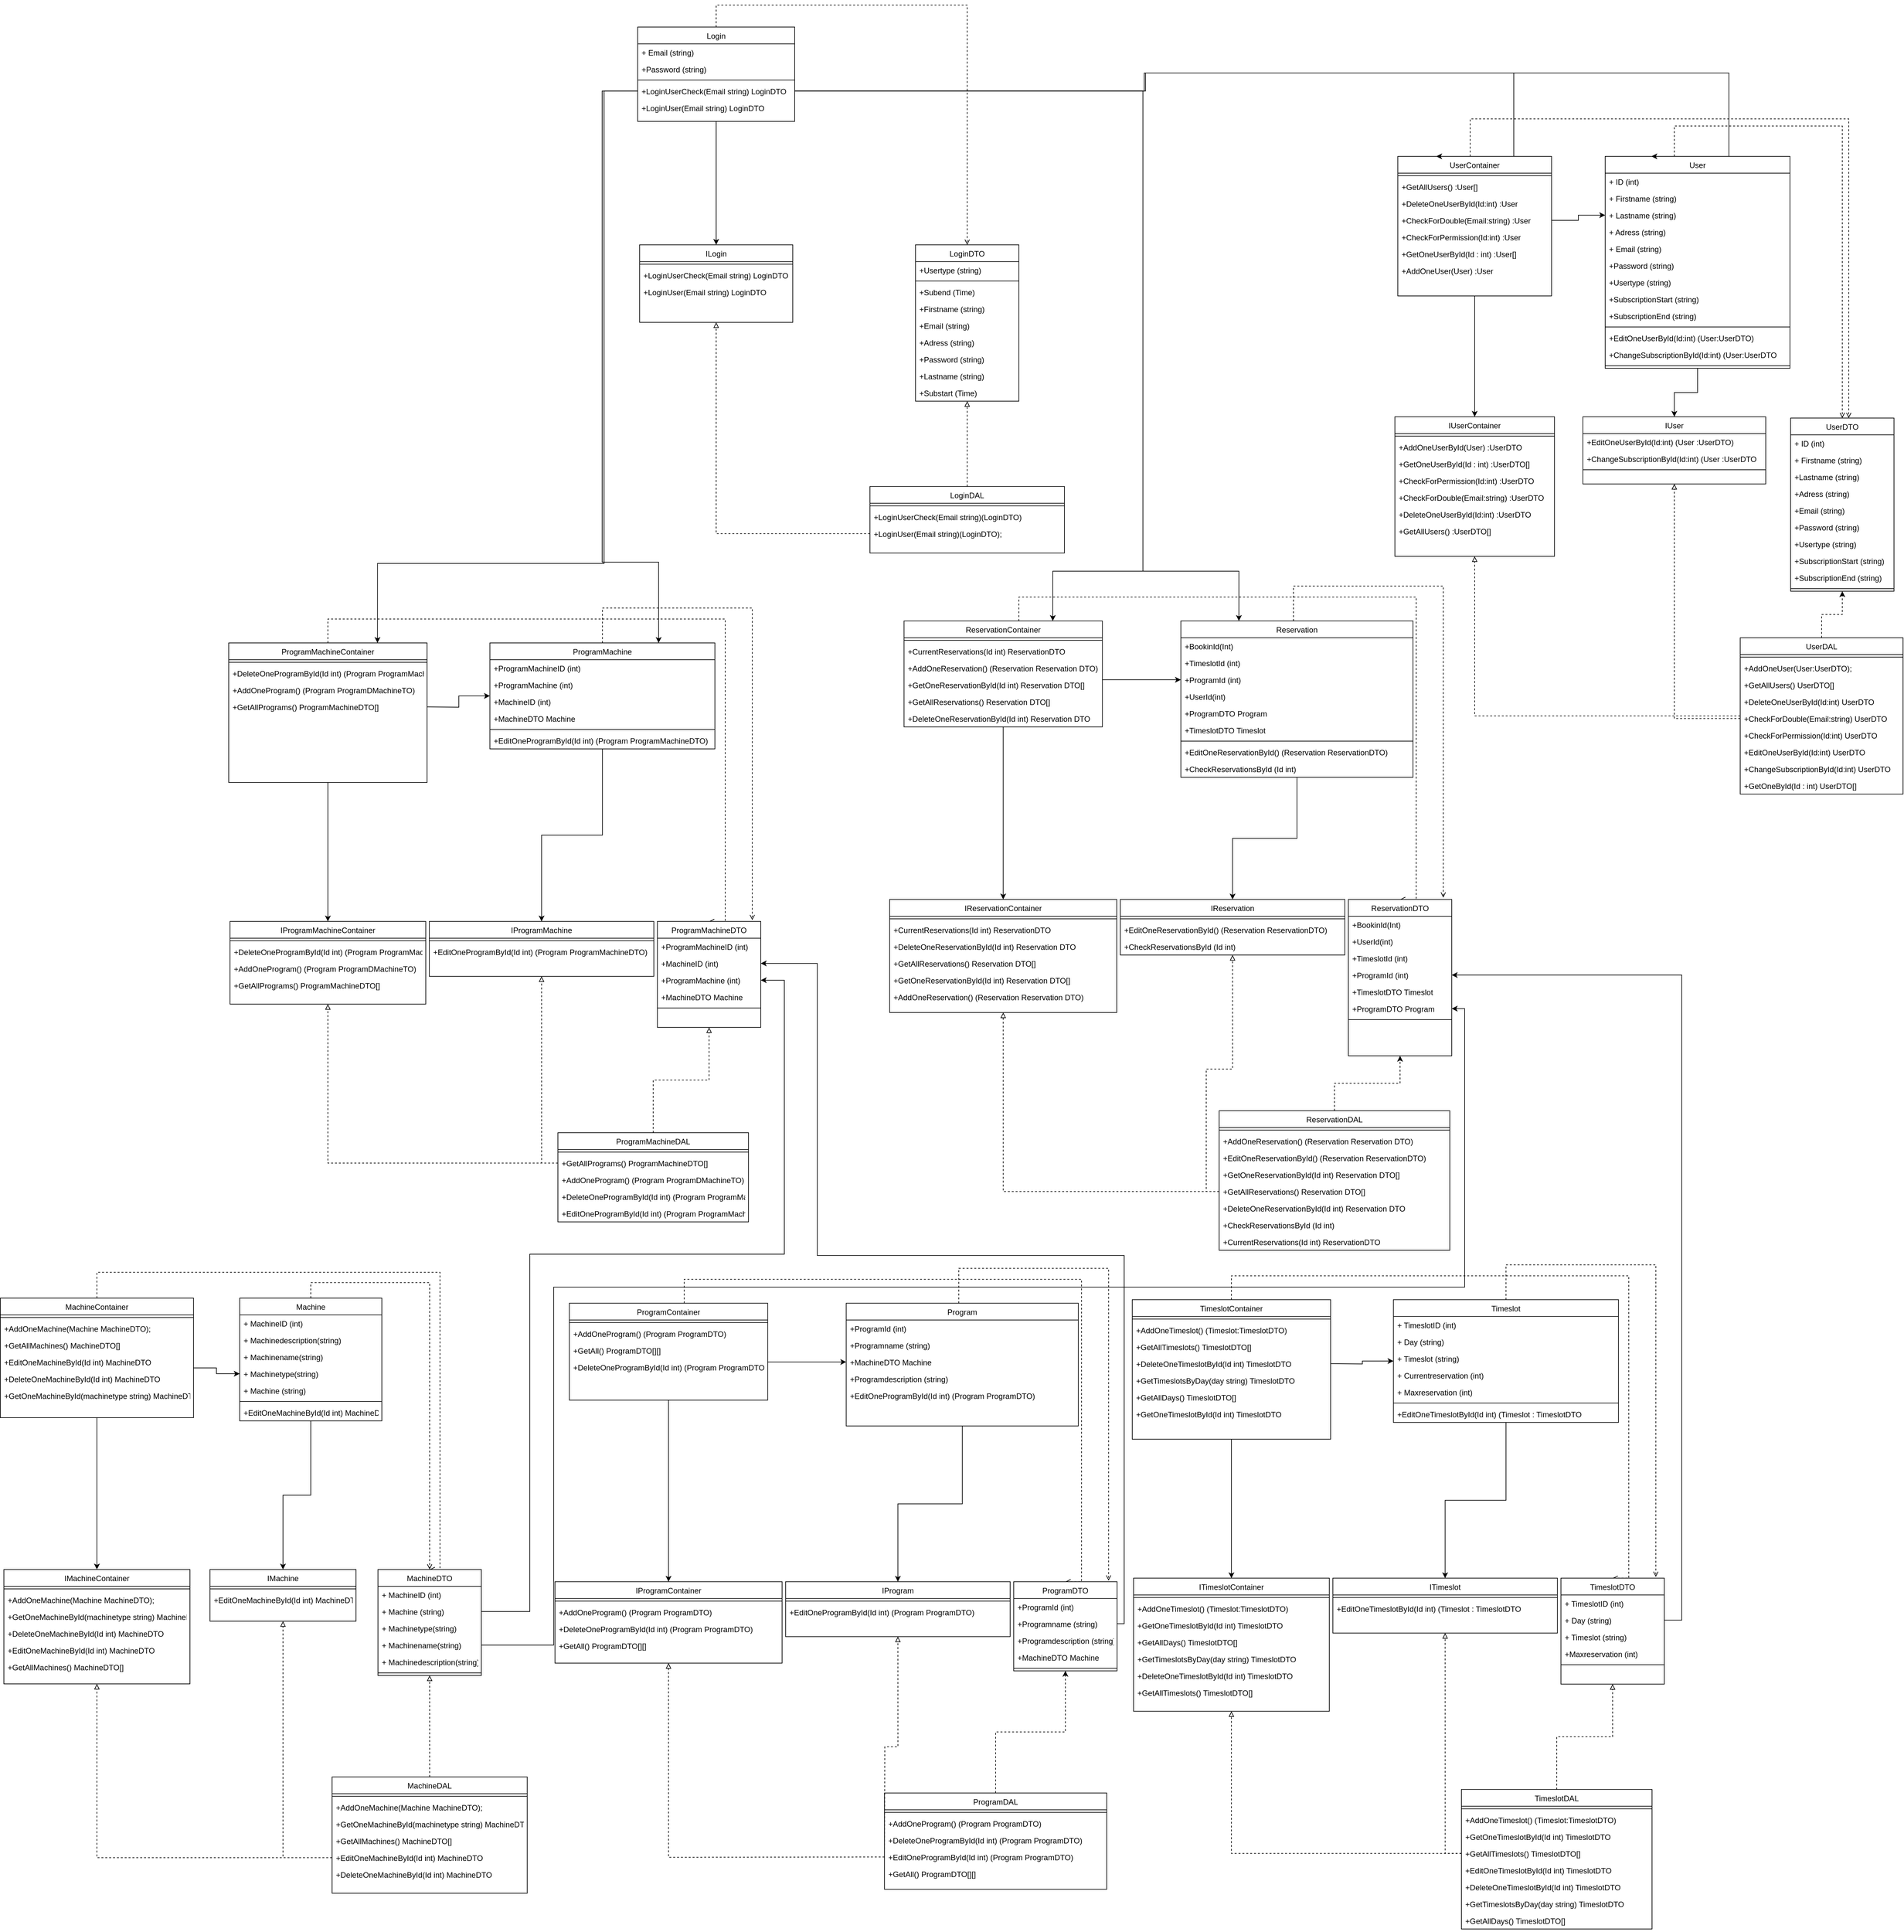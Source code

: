 <mxfile version="17.5.0" type="device"><diagram id="DeB76O5sJdSYKiCt3QtB" name="Page-1"><mxGraphModel dx="11055" dy="4629" grid="0" gridSize="10" guides="1" tooltips="1" connect="1" arrows="1" fold="1" page="1" pageScale="1" pageWidth="827" pageHeight="1169" math="0" shadow="0"><root><mxCell id="0"/><mxCell id="1" parent="0"/><mxCell id="0mH5hnWchHBT_dxOP0w6-1" value="LoginDTO" style="swimlane;fontStyle=0;align=center;verticalAlign=top;childLayout=stackLayout;horizontal=1;startSize=26;horizontalStack=0;resizeParent=1;resizeLast=0;collapsible=1;marginBottom=0;rounded=0;shadow=0;strokeWidth=1;" vertex="1" parent="1"><mxGeometry x="-1968" y="-701.14" width="160" height="242" as="geometry"><mxRectangle x="130" y="380" width="160" height="26" as="alternateBounds"/></mxGeometry></mxCell><mxCell id="0mH5hnWchHBT_dxOP0w6-2" value="+Usertype (string)" style="text;align=left;verticalAlign=top;spacingLeft=4;spacingRight=4;overflow=hidden;rotatable=0;points=[[0,0.5],[1,0.5]];portConstraint=eastwest;rounded=0;shadow=0;html=0;" vertex="1" parent="0mH5hnWchHBT_dxOP0w6-1"><mxGeometry y="26" width="160" height="26" as="geometry"/></mxCell><mxCell id="0mH5hnWchHBT_dxOP0w6-3" value="" style="line;html=1;strokeWidth=1;align=left;verticalAlign=middle;spacingTop=-1;spacingLeft=3;spacingRight=3;rotatable=0;labelPosition=right;points=[];portConstraint=eastwest;" vertex="1" parent="0mH5hnWchHBT_dxOP0w6-1"><mxGeometry y="52" width="160" height="8" as="geometry"/></mxCell><mxCell id="0mH5hnWchHBT_dxOP0w6-4" value="+Subend (Time)" style="text;align=left;verticalAlign=top;spacingLeft=4;spacingRight=4;overflow=hidden;rotatable=0;points=[[0,0.5],[1,0.5]];portConstraint=eastwest;rounded=0;shadow=0;html=0;" vertex="1" parent="0mH5hnWchHBT_dxOP0w6-1"><mxGeometry y="60" width="160" height="26" as="geometry"/></mxCell><mxCell id="0mH5hnWchHBT_dxOP0w6-5" value="+Firstname (string)" style="text;align=left;verticalAlign=top;spacingLeft=4;spacingRight=4;overflow=hidden;rotatable=0;points=[[0,0.5],[1,0.5]];portConstraint=eastwest;rounded=0;shadow=0;html=0;" vertex="1" parent="0mH5hnWchHBT_dxOP0w6-1"><mxGeometry y="86" width="160" height="26" as="geometry"/></mxCell><mxCell id="0mH5hnWchHBT_dxOP0w6-6" value="+Email (string)" style="text;align=left;verticalAlign=top;spacingLeft=4;spacingRight=4;overflow=hidden;rotatable=0;points=[[0,0.5],[1,0.5]];portConstraint=eastwest;rounded=0;shadow=0;html=0;" vertex="1" parent="0mH5hnWchHBT_dxOP0w6-1"><mxGeometry y="112" width="160" height="26" as="geometry"/></mxCell><mxCell id="0mH5hnWchHBT_dxOP0w6-7" value="+Adress (string)" style="text;align=left;verticalAlign=top;spacingLeft=4;spacingRight=4;overflow=hidden;rotatable=0;points=[[0,0.5],[1,0.5]];portConstraint=eastwest;rounded=0;shadow=0;html=0;" vertex="1" parent="0mH5hnWchHBT_dxOP0w6-1"><mxGeometry y="138" width="160" height="26" as="geometry"/></mxCell><mxCell id="0mH5hnWchHBT_dxOP0w6-8" value="+Password (string)" style="text;align=left;verticalAlign=top;spacingLeft=4;spacingRight=4;overflow=hidden;rotatable=0;points=[[0,0.5],[1,0.5]];portConstraint=eastwest;rounded=0;shadow=0;html=0;" vertex="1" parent="0mH5hnWchHBT_dxOP0w6-1"><mxGeometry y="164" width="160" height="26" as="geometry"/></mxCell><mxCell id="0mH5hnWchHBT_dxOP0w6-9" value="+Lastname (string)" style="text;align=left;verticalAlign=top;spacingLeft=4;spacingRight=4;overflow=hidden;rotatable=0;points=[[0,0.5],[1,0.5]];portConstraint=eastwest;rounded=0;shadow=0;html=0;" vertex="1" parent="0mH5hnWchHBT_dxOP0w6-1"><mxGeometry y="190" width="160" height="26" as="geometry"/></mxCell><mxCell id="0mH5hnWchHBT_dxOP0w6-10" value="+Substart (Time)" style="text;align=left;verticalAlign=top;spacingLeft=4;spacingRight=4;overflow=hidden;rotatable=0;points=[[0,0.5],[1,0.5]];portConstraint=eastwest;rounded=0;shadow=0;html=0;" vertex="1" parent="0mH5hnWchHBT_dxOP0w6-1"><mxGeometry y="216" width="160" height="26" as="geometry"/></mxCell><mxCell id="0mH5hnWchHBT_dxOP0w6-11" style="edgeStyle=orthogonalEdgeStyle;rounded=0;orthogonalLoop=1;jettySize=auto;html=1;entryX=0.5;entryY=1;entryDx=0;entryDy=0;dashed=1;endArrow=block;endFill=0;" edge="1" parent="1" source="0mH5hnWchHBT_dxOP0w6-12" target="0mH5hnWchHBT_dxOP0w6-1"><mxGeometry relative="1" as="geometry"/></mxCell><mxCell id="0mH5hnWchHBT_dxOP0w6-12" value="LoginDAL" style="swimlane;fontStyle=0;align=center;verticalAlign=top;childLayout=stackLayout;horizontal=1;startSize=26;horizontalStack=0;resizeParent=1;resizeLast=0;collapsible=1;marginBottom=0;rounded=0;shadow=0;strokeWidth=1;" vertex="1" parent="1"><mxGeometry x="-2038.5" y="-327.14" width="301" height="103" as="geometry"><mxRectangle x="130" y="380" width="160" height="26" as="alternateBounds"/></mxGeometry></mxCell><mxCell id="0mH5hnWchHBT_dxOP0w6-13" value="" style="line;html=1;strokeWidth=1;align=left;verticalAlign=middle;spacingTop=-1;spacingLeft=3;spacingRight=3;rotatable=0;labelPosition=right;points=[];portConstraint=eastwest;" vertex="1" parent="0mH5hnWchHBT_dxOP0w6-12"><mxGeometry y="26" width="301" height="8" as="geometry"/></mxCell><mxCell id="0mH5hnWchHBT_dxOP0w6-14" value="+LoginUserCheck(Email string)(LoginDTO)" style="text;align=left;verticalAlign=top;spacingLeft=4;spacingRight=4;overflow=hidden;rotatable=0;points=[[0,0.5],[1,0.5]];portConstraint=eastwest;rounded=0;shadow=0;html=0;" vertex="1" parent="0mH5hnWchHBT_dxOP0w6-12"><mxGeometry y="34" width="301" height="26" as="geometry"/></mxCell><mxCell id="0mH5hnWchHBT_dxOP0w6-15" value="+LoginUser(Email string)(LoginDTO);" style="text;align=left;verticalAlign=top;spacingLeft=4;spacingRight=4;overflow=hidden;rotatable=0;points=[[0,0.5],[1,0.5]];portConstraint=eastwest;rounded=0;shadow=0;html=0;" vertex="1" parent="0mH5hnWchHBT_dxOP0w6-12"><mxGeometry y="60" width="301" height="26" as="geometry"/></mxCell><mxCell id="0mH5hnWchHBT_dxOP0w6-16" value="ILogin" style="swimlane;fontStyle=0;align=center;verticalAlign=top;childLayout=stackLayout;horizontal=1;startSize=26;horizontalStack=0;resizeParent=1;resizeLast=0;collapsible=1;marginBottom=0;rounded=0;shadow=0;strokeWidth=1;" vertex="1" parent="1"><mxGeometry x="-2395" y="-701.14" width="237" height="120" as="geometry"><mxRectangle x="130" y="380" width="160" height="26" as="alternateBounds"/></mxGeometry></mxCell><mxCell id="0mH5hnWchHBT_dxOP0w6-17" value="" style="line;html=1;strokeWidth=1;align=left;verticalAlign=middle;spacingTop=-1;spacingLeft=3;spacingRight=3;rotatable=0;labelPosition=right;points=[];portConstraint=eastwest;" vertex="1" parent="0mH5hnWchHBT_dxOP0w6-16"><mxGeometry y="26" width="237" height="8" as="geometry"/></mxCell><mxCell id="0mH5hnWchHBT_dxOP0w6-18" value="+LoginUserCheck(Email string) LoginDTO" style="text;align=left;verticalAlign=top;spacingLeft=4;spacingRight=4;overflow=hidden;rotatable=0;points=[[0,0.5],[1,0.5]];portConstraint=eastwest;rounded=0;shadow=0;html=0;" vertex="1" parent="0mH5hnWchHBT_dxOP0w6-16"><mxGeometry y="34" width="237" height="26" as="geometry"/></mxCell><mxCell id="0mH5hnWchHBT_dxOP0w6-19" value="+LoginUser(Email string) LoginDTO" style="text;align=left;verticalAlign=top;spacingLeft=4;spacingRight=4;overflow=hidden;rotatable=0;points=[[0,0.5],[1,0.5]];portConstraint=eastwest;rounded=0;shadow=0;html=0;" vertex="1" parent="0mH5hnWchHBT_dxOP0w6-16"><mxGeometry y="60" width="237" height="26" as="geometry"/></mxCell><mxCell id="0mH5hnWchHBT_dxOP0w6-28" style="edgeStyle=orthogonalEdgeStyle;rounded=0;orthogonalLoop=1;jettySize=auto;html=1;entryX=0.5;entryY=0;entryDx=0;entryDy=0;" edge="1" parent="1" source="0mH5hnWchHBT_dxOP0w6-30" target="0mH5hnWchHBT_dxOP0w6-16"><mxGeometry relative="1" as="geometry"/></mxCell><mxCell id="0mH5hnWchHBT_dxOP0w6-29" style="edgeStyle=orthogonalEdgeStyle;rounded=0;orthogonalLoop=1;jettySize=auto;html=1;entryX=0.5;entryY=0;entryDx=0;entryDy=0;dashed=1;endArrow=open;endFill=0;" edge="1" parent="1" source="0mH5hnWchHBT_dxOP0w6-30" target="0mH5hnWchHBT_dxOP0w6-1"><mxGeometry relative="1" as="geometry"><Array as="points"><mxPoint x="-2276" y="-1072.14"/><mxPoint x="-1888" y="-1072.14"/></Array></mxGeometry></mxCell><mxCell id="0mH5hnWchHBT_dxOP0w6-30" value="Login" style="swimlane;fontStyle=0;align=center;verticalAlign=top;childLayout=stackLayout;horizontal=1;startSize=26;horizontalStack=0;resizeParent=1;resizeLast=0;collapsible=1;marginBottom=0;rounded=0;shadow=0;strokeWidth=1;" vertex="1" parent="1"><mxGeometry x="-2398" y="-1038.14" width="243" height="146" as="geometry"><mxRectangle x="130" y="380" width="160" height="26" as="alternateBounds"/></mxGeometry></mxCell><mxCell id="0mH5hnWchHBT_dxOP0w6-31" value="+ Email (string)" style="text;align=left;verticalAlign=top;spacingLeft=4;spacingRight=4;overflow=hidden;rotatable=0;points=[[0,0.5],[1,0.5]];portConstraint=eastwest;rounded=0;shadow=0;html=0;" vertex="1" parent="0mH5hnWchHBT_dxOP0w6-30"><mxGeometry y="26" width="243" height="26" as="geometry"/></mxCell><mxCell id="0mH5hnWchHBT_dxOP0w6-32" value="+Password (string)" style="text;align=left;verticalAlign=top;spacingLeft=4;spacingRight=4;overflow=hidden;rotatable=0;points=[[0,0.5],[1,0.5]];portConstraint=eastwest;rounded=0;shadow=0;html=0;" vertex="1" parent="0mH5hnWchHBT_dxOP0w6-30"><mxGeometry y="52" width="243" height="26" as="geometry"/></mxCell><mxCell id="0mH5hnWchHBT_dxOP0w6-33" value="" style="line;html=1;strokeWidth=1;align=left;verticalAlign=middle;spacingTop=-1;spacingLeft=3;spacingRight=3;rotatable=0;labelPosition=right;points=[];portConstraint=eastwest;" vertex="1" parent="0mH5hnWchHBT_dxOP0w6-30"><mxGeometry y="78" width="243" height="8" as="geometry"/></mxCell><mxCell id="0mH5hnWchHBT_dxOP0w6-34" value="+LoginUserCheck(Email string) LoginDTO" style="text;align=left;verticalAlign=top;spacingLeft=4;spacingRight=4;overflow=hidden;rotatable=0;points=[[0,0.5],[1,0.5]];portConstraint=eastwest;rounded=0;shadow=0;html=0;" vertex="1" parent="0mH5hnWchHBT_dxOP0w6-30"><mxGeometry y="86" width="243" height="26" as="geometry"/></mxCell><mxCell id="0mH5hnWchHBT_dxOP0w6-35" value="+LoginUser(Email string) LoginDTO" style="text;align=left;verticalAlign=top;spacingLeft=4;spacingRight=4;overflow=hidden;rotatable=0;points=[[0,0.5],[1,0.5]];portConstraint=eastwest;rounded=0;shadow=0;html=0;" vertex="1" parent="0mH5hnWchHBT_dxOP0w6-30"><mxGeometry y="112" width="243" height="26" as="geometry"/></mxCell><mxCell id="0mH5hnWchHBT_dxOP0w6-36" style="edgeStyle=orthogonalEdgeStyle;rounded=0;orthogonalLoop=1;jettySize=auto;html=1;entryX=0.5;entryY=1;entryDx=0;entryDy=0;dashed=1;endArrow=block;endFill=0;" edge="1" parent="1" source="0mH5hnWchHBT_dxOP0w6-15" target="0mH5hnWchHBT_dxOP0w6-16"><mxGeometry relative="1" as="geometry"/></mxCell><mxCell id="0mH5hnWchHBT_dxOP0w6-37" style="edgeStyle=orthogonalEdgeStyle;rounded=0;orthogonalLoop=1;jettySize=auto;html=1;" edge="1" parent="1" source="0mH5hnWchHBT_dxOP0w6-39" target="0mH5hnWchHBT_dxOP0w6-71"><mxGeometry relative="1" as="geometry"/></mxCell><mxCell id="0mH5hnWchHBT_dxOP0w6-38" style="edgeStyle=orthogonalEdgeStyle;rounded=0;orthogonalLoop=1;jettySize=auto;html=1;entryX=0.918;entryY=-0.012;entryDx=0;entryDy=0;entryPerimeter=0;dashed=1;endArrow=open;endFill=0;" edge="1" parent="1" source="0mH5hnWchHBT_dxOP0w6-39" target="0mH5hnWchHBT_dxOP0w6-52"><mxGeometry relative="1" as="geometry"><Array as="points"><mxPoint x="-1901" y="882.86"/><mxPoint x="-1669" y="882.86"/></Array></mxGeometry></mxCell><mxCell id="0mH5hnWchHBT_dxOP0w6-39" value="Program" style="swimlane;fontStyle=0;align=center;verticalAlign=top;childLayout=stackLayout;horizontal=1;startSize=26;horizontalStack=0;resizeParent=1;resizeLast=0;collapsible=1;marginBottom=0;rounded=0;shadow=0;strokeWidth=1;" vertex="1" parent="1"><mxGeometry x="-2075.25" y="936.86" width="359.25" height="190" as="geometry"><mxRectangle x="130" y="380" width="160" height="26" as="alternateBounds"/></mxGeometry></mxCell><mxCell id="0mH5hnWchHBT_dxOP0w6-40" value="+ProgramId (int)" style="text;align=left;verticalAlign=top;spacingLeft=4;spacingRight=4;overflow=hidden;rotatable=0;points=[[0,0.5],[1,0.5]];portConstraint=eastwest;rounded=0;shadow=0;html=0;" vertex="1" parent="0mH5hnWchHBT_dxOP0w6-39"><mxGeometry y="26" width="359.25" height="26" as="geometry"/></mxCell><mxCell id="0mH5hnWchHBT_dxOP0w6-41" value="+Programname (string)" style="text;align=left;verticalAlign=top;spacingLeft=4;spacingRight=4;overflow=hidden;rotatable=0;points=[[0,0.5],[1,0.5]];portConstraint=eastwest;rounded=0;shadow=0;html=0;" vertex="1" parent="0mH5hnWchHBT_dxOP0w6-39"><mxGeometry y="52" width="359.25" height="26" as="geometry"/></mxCell><mxCell id="0mH5hnWchHBT_dxOP0w6-42" value="+MachineDTO Machine" style="text;align=left;verticalAlign=top;spacingLeft=4;spacingRight=4;overflow=hidden;rotatable=0;points=[[0,0.5],[1,0.5]];portConstraint=eastwest;rounded=0;shadow=0;html=0;" vertex="1" parent="0mH5hnWchHBT_dxOP0w6-39"><mxGeometry y="78" width="359.25" height="26" as="geometry"/></mxCell><mxCell id="0mH5hnWchHBT_dxOP0w6-43" value="+Programdescription (string)" style="text;align=left;verticalAlign=top;spacingLeft=4;spacingRight=4;overflow=hidden;rotatable=0;points=[[0,0.5],[1,0.5]];portConstraint=eastwest;rounded=0;shadow=0;html=0;" vertex="1" parent="0mH5hnWchHBT_dxOP0w6-39"><mxGeometry y="104" width="359.25" height="26" as="geometry"/></mxCell><mxCell id="0mH5hnWchHBT_dxOP0w6-44" value="+EditOneProgramById(Id int) (Program ProgramDTO)" style="text;align=left;verticalAlign=top;spacingLeft=4;spacingRight=4;overflow=hidden;rotatable=0;points=[[0,0.5],[1,0.5]];portConstraint=eastwest;rounded=0;shadow=0;html=0;" vertex="1" parent="0mH5hnWchHBT_dxOP0w6-39"><mxGeometry y="130" width="359.25" height="26" as="geometry"/></mxCell><mxCell id="0mH5hnWchHBT_dxOP0w6-45" style="edgeStyle=orthogonalEdgeStyle;rounded=0;orthogonalLoop=1;jettySize=auto;html=1;entryX=0.5;entryY=0;entryDx=0;entryDy=0;" edge="1" parent="1" source="0mH5hnWchHBT_dxOP0w6-47" target="0mH5hnWchHBT_dxOP0w6-73"><mxGeometry relative="1" as="geometry"/></mxCell><mxCell id="0mH5hnWchHBT_dxOP0w6-46" style="edgeStyle=orthogonalEdgeStyle;rounded=0;orthogonalLoop=1;jettySize=auto;html=1;entryX=0.5;entryY=0;entryDx=0;entryDy=0;dashed=1;endArrow=open;endFill=0;" edge="1" parent="1" source="0mH5hnWchHBT_dxOP0w6-47" target="0mH5hnWchHBT_dxOP0w6-52"><mxGeometry relative="1" as="geometry"><Array as="points"><mxPoint x="-2326" y="899.86"/><mxPoint x="-1711" y="899.86"/><mxPoint x="-1711" y="1367.86"/></Array></mxGeometry></mxCell><mxCell id="0mH5hnWchHBT_dxOP0w6-47" value="ProgramContainer" style="swimlane;fontStyle=0;align=center;verticalAlign=top;childLayout=stackLayout;horizontal=1;startSize=26;horizontalStack=0;resizeParent=1;resizeLast=0;collapsible=1;marginBottom=0;rounded=0;shadow=0;strokeWidth=1;" vertex="1" parent="1"><mxGeometry x="-2503.75" y="936.86" width="307" height="150" as="geometry"><mxRectangle x="130" y="380" width="160" height="26" as="alternateBounds"/></mxGeometry></mxCell><mxCell id="0mH5hnWchHBT_dxOP0w6-48" value="" style="line;html=1;strokeWidth=1;align=left;verticalAlign=middle;spacingTop=-1;spacingLeft=3;spacingRight=3;rotatable=0;labelPosition=right;points=[];portConstraint=eastwest;" vertex="1" parent="0mH5hnWchHBT_dxOP0w6-47"><mxGeometry y="26" width="307" height="8" as="geometry"/></mxCell><mxCell id="0mH5hnWchHBT_dxOP0w6-49" value="+AddOneProgram() (Program ProgramDTO)" style="text;align=left;verticalAlign=top;spacingLeft=4;spacingRight=4;overflow=hidden;rotatable=0;points=[[0,0.5],[1,0.5]];portConstraint=eastwest;rounded=0;shadow=0;html=0;" vertex="1" parent="0mH5hnWchHBT_dxOP0w6-47"><mxGeometry y="34" width="307" height="26" as="geometry"/></mxCell><mxCell id="0mH5hnWchHBT_dxOP0w6-50" value="+GetAll() ProgramDTO[][]" style="text;align=left;verticalAlign=top;spacingLeft=4;spacingRight=4;overflow=hidden;rotatable=0;points=[[0,0.5],[1,0.5]];portConstraint=eastwest;rounded=0;shadow=0;html=0;" vertex="1" parent="0mH5hnWchHBT_dxOP0w6-47"><mxGeometry y="60" width="307" height="26" as="geometry"/></mxCell><mxCell id="0mH5hnWchHBT_dxOP0w6-51" value="+DeleteOneProgramById(Id int) (Program ProgramDTO)" style="text;align=left;verticalAlign=top;spacingLeft=4;spacingRight=4;overflow=hidden;rotatable=0;points=[[0,0.5],[1,0.5]];portConstraint=eastwest;rounded=0;shadow=0;html=0;" vertex="1" parent="0mH5hnWchHBT_dxOP0w6-47"><mxGeometry y="86" width="307" height="26" as="geometry"/></mxCell><mxCell id="0mH5hnWchHBT_dxOP0w6-52" value="ProgramDTO" style="swimlane;fontStyle=0;align=center;verticalAlign=top;childLayout=stackLayout;horizontal=1;startSize=26;horizontalStack=0;resizeParent=1;resizeLast=0;collapsible=1;marginBottom=0;rounded=0;shadow=0;strokeWidth=1;" vertex="1" parent="1"><mxGeometry x="-1816" y="1367.86" width="160" height="138" as="geometry"><mxRectangle x="130" y="380" width="160" height="26" as="alternateBounds"/></mxGeometry></mxCell><mxCell id="0mH5hnWchHBT_dxOP0w6-53" value="+ProgramId (int)" style="text;align=left;verticalAlign=top;spacingLeft=4;spacingRight=4;overflow=hidden;rotatable=0;points=[[0,0.5],[1,0.5]];portConstraint=eastwest;rounded=0;shadow=0;html=0;" vertex="1" parent="0mH5hnWchHBT_dxOP0w6-52"><mxGeometry y="26" width="160" height="26" as="geometry"/></mxCell><mxCell id="0mH5hnWchHBT_dxOP0w6-54" value="+Programname (string)" style="text;align=left;verticalAlign=top;spacingLeft=4;spacingRight=4;overflow=hidden;rotatable=0;points=[[0,0.5],[1,0.5]];portConstraint=eastwest;rounded=0;shadow=0;html=0;" vertex="1" parent="0mH5hnWchHBT_dxOP0w6-52"><mxGeometry y="52" width="160" height="26" as="geometry"/></mxCell><mxCell id="0mH5hnWchHBT_dxOP0w6-55" value="+Programdescription (string)" style="text;align=left;verticalAlign=top;spacingLeft=4;spacingRight=4;overflow=hidden;rotatable=0;points=[[0,0.5],[1,0.5]];portConstraint=eastwest;rounded=0;shadow=0;html=0;" vertex="1" parent="0mH5hnWchHBT_dxOP0w6-52"><mxGeometry y="78" width="160" height="26" as="geometry"/></mxCell><mxCell id="0mH5hnWchHBT_dxOP0w6-56" value="+MachineDTO Machine" style="text;align=left;verticalAlign=top;spacingLeft=4;spacingRight=4;overflow=hidden;rotatable=0;points=[[0,0.5],[1,0.5]];portConstraint=eastwest;rounded=0;shadow=0;html=0;" vertex="1" parent="0mH5hnWchHBT_dxOP0w6-52"><mxGeometry y="104" width="160" height="26" as="geometry"/></mxCell><mxCell id="0mH5hnWchHBT_dxOP0w6-57" value="" style="line;html=1;strokeWidth=1;align=left;verticalAlign=middle;spacingTop=-1;spacingLeft=3;spacingRight=3;rotatable=0;labelPosition=right;points=[];portConstraint=eastwest;" vertex="1" parent="0mH5hnWchHBT_dxOP0w6-52"><mxGeometry y="130" width="160" height="8" as="geometry"/></mxCell><mxCell id="0mH5hnWchHBT_dxOP0w6-58" style="edgeStyle=orthogonalEdgeStyle;rounded=0;orthogonalLoop=1;jettySize=auto;html=1;entryX=0.5;entryY=1;entryDx=0;entryDy=0;dashed=1;" edge="1" parent="1" source="0mH5hnWchHBT_dxOP0w6-59" target="0mH5hnWchHBT_dxOP0w6-52"><mxGeometry relative="1" as="geometry"/></mxCell><mxCell id="0mH5hnWchHBT_dxOP0w6-59" value="ProgramDAL" style="swimlane;fontStyle=0;align=center;verticalAlign=top;childLayout=stackLayout;horizontal=1;startSize=26;horizontalStack=0;resizeParent=1;resizeLast=0;collapsible=1;marginBottom=0;rounded=0;shadow=0;strokeWidth=1;" vertex="1" parent="1"><mxGeometry x="-2016" y="1694.86" width="344" height="149" as="geometry"><mxRectangle x="130" y="380" width="160" height="26" as="alternateBounds"/></mxGeometry></mxCell><mxCell id="0mH5hnWchHBT_dxOP0w6-60" value="" style="line;html=1;strokeWidth=1;align=left;verticalAlign=middle;spacingTop=-1;spacingLeft=3;spacingRight=3;rotatable=0;labelPosition=right;points=[];portConstraint=eastwest;" vertex="1" parent="0mH5hnWchHBT_dxOP0w6-59"><mxGeometry y="26" width="344" height="8" as="geometry"/></mxCell><mxCell id="0mH5hnWchHBT_dxOP0w6-61" value="+AddOneProgram() (Program ProgramDTO)" style="text;align=left;verticalAlign=top;spacingLeft=4;spacingRight=4;overflow=hidden;rotatable=0;points=[[0,0.5],[1,0.5]];portConstraint=eastwest;rounded=0;shadow=0;html=0;" vertex="1" parent="0mH5hnWchHBT_dxOP0w6-59"><mxGeometry y="34" width="344" height="26" as="geometry"/></mxCell><mxCell id="0mH5hnWchHBT_dxOP0w6-62" value="+DeleteOneProgramById(Id int) (Program ProgramDTO)" style="text;align=left;verticalAlign=top;spacingLeft=4;spacingRight=4;overflow=hidden;rotatable=0;points=[[0,0.5],[1,0.5]];portConstraint=eastwest;rounded=0;shadow=0;html=0;" vertex="1" parent="0mH5hnWchHBT_dxOP0w6-59"><mxGeometry y="60" width="344" height="26" as="geometry"/></mxCell><mxCell id="0mH5hnWchHBT_dxOP0w6-63" value="+EditOneProgramById(Id int) (Program ProgramDTO)" style="text;align=left;verticalAlign=top;spacingLeft=4;spacingRight=4;overflow=hidden;rotatable=0;points=[[0,0.5],[1,0.5]];portConstraint=eastwest;rounded=0;shadow=0;html=0;" vertex="1" parent="0mH5hnWchHBT_dxOP0w6-59"><mxGeometry y="86" width="344" height="26" as="geometry"/></mxCell><mxCell id="0mH5hnWchHBT_dxOP0w6-64" value="+GetAll() ProgramDTO[][]" style="text;align=left;verticalAlign=top;spacingLeft=4;spacingRight=4;overflow=hidden;rotatable=0;points=[[0,0.5],[1,0.5]];portConstraint=eastwest;rounded=0;shadow=0;html=0;" vertex="1" parent="0mH5hnWchHBT_dxOP0w6-59"><mxGeometry y="112" width="344" height="26" as="geometry"/></mxCell><mxCell id="0mH5hnWchHBT_dxOP0w6-71" value="IProgram" style="swimlane;fontStyle=0;align=center;verticalAlign=top;childLayout=stackLayout;horizontal=1;startSize=26;horizontalStack=0;resizeParent=1;resizeLast=0;collapsible=1;marginBottom=0;rounded=0;shadow=0;strokeWidth=1;" vertex="1" parent="1"><mxGeometry x="-2169" y="1367.86" width="347.5" height="85" as="geometry"><mxRectangle x="130" y="380" width="160" height="26" as="alternateBounds"/></mxGeometry></mxCell><mxCell id="0mH5hnWchHBT_dxOP0w6-72" value="" style="line;html=1;strokeWidth=1;align=left;verticalAlign=middle;spacingTop=-1;spacingLeft=3;spacingRight=3;rotatable=0;labelPosition=right;points=[];portConstraint=eastwest;" vertex="1" parent="0mH5hnWchHBT_dxOP0w6-71"><mxGeometry y="26" width="347.5" height="8" as="geometry"/></mxCell><mxCell id="0mH5hnWchHBT_dxOP0w6-73" value="IProgramContainer" style="swimlane;fontStyle=0;align=center;verticalAlign=top;childLayout=stackLayout;horizontal=1;startSize=26;horizontalStack=0;resizeParent=1;resizeLast=0;collapsible=1;marginBottom=0;rounded=0;shadow=0;strokeWidth=1;" vertex="1" parent="1"><mxGeometry x="-2526" y="1367.86" width="351.5" height="126" as="geometry"><mxRectangle x="130" y="380" width="160" height="26" as="alternateBounds"/></mxGeometry></mxCell><mxCell id="0mH5hnWchHBT_dxOP0w6-74" value="" style="line;html=1;strokeWidth=1;align=left;verticalAlign=middle;spacingTop=-1;spacingLeft=3;spacingRight=3;rotatable=0;labelPosition=right;points=[];portConstraint=eastwest;" vertex="1" parent="0mH5hnWchHBT_dxOP0w6-73"><mxGeometry y="26" width="351.5" height="8" as="geometry"/></mxCell><mxCell id="0mH5hnWchHBT_dxOP0w6-75" value="+AddOneProgram() (Program ProgramDTO)" style="text;align=left;verticalAlign=top;spacingLeft=4;spacingRight=4;overflow=hidden;rotatable=0;points=[[0,0.5],[1,0.5]];portConstraint=eastwest;rounded=0;shadow=0;html=0;" vertex="1" parent="0mH5hnWchHBT_dxOP0w6-73"><mxGeometry y="34" width="351.5" height="26" as="geometry"/></mxCell><mxCell id="0mH5hnWchHBT_dxOP0w6-76" value="+DeleteOneProgramById(Id int) (Program ProgramDTO)" style="text;align=left;verticalAlign=top;spacingLeft=4;spacingRight=4;overflow=hidden;rotatable=0;points=[[0,0.5],[1,0.5]];portConstraint=eastwest;rounded=0;shadow=0;html=0;" vertex="1" parent="0mH5hnWchHBT_dxOP0w6-73"><mxGeometry y="60" width="351.5" height="26" as="geometry"/></mxCell><mxCell id="0mH5hnWchHBT_dxOP0w6-77" value="+GetAll() ProgramDTO[][]" style="text;align=left;verticalAlign=top;spacingLeft=4;spacingRight=4;overflow=hidden;rotatable=0;points=[[0,0.5],[1,0.5]];portConstraint=eastwest;rounded=0;shadow=0;html=0;" vertex="1" parent="0mH5hnWchHBT_dxOP0w6-73"><mxGeometry y="86" width="351.5" height="26" as="geometry"/></mxCell><mxCell id="0mH5hnWchHBT_dxOP0w6-78" style="edgeStyle=orthogonalEdgeStyle;rounded=0;orthogonalLoop=1;jettySize=auto;html=1;entryX=0.5;entryY=1;entryDx=0;entryDy=0;dashed=1;endArrow=block;endFill=0;" edge="1" parent="1" target="0mH5hnWchHBT_dxOP0w6-71"><mxGeometry relative="1" as="geometry"><mxPoint x="-2016" y="1793.86" as="sourcePoint"/></mxGeometry></mxCell><mxCell id="0mH5hnWchHBT_dxOP0w6-79" style="edgeStyle=orthogonalEdgeStyle;rounded=0;orthogonalLoop=1;jettySize=auto;html=1;entryX=0.5;entryY=1;entryDx=0;entryDy=0;dashed=1;endArrow=block;endFill=0;" edge="1" parent="1" target="0mH5hnWchHBT_dxOP0w6-73"><mxGeometry relative="1" as="geometry"><mxPoint x="-2016" y="1793.86" as="sourcePoint"/></mxGeometry></mxCell><mxCell id="0mH5hnWchHBT_dxOP0w6-80" style="edgeStyle=orthogonalEdgeStyle;rounded=0;orthogonalLoop=1;jettySize=auto;html=1;entryX=0;entryY=0.5;entryDx=0;entryDy=0;" edge="1" parent="1"><mxGeometry relative="1" as="geometry"><Array as="points"><mxPoint x="-2169" y="1027.86"/><mxPoint x="-2169" y="1027.86"/></Array><mxPoint x="-2196.75" y="1027.86" as="sourcePoint"/><mxPoint x="-2075.25" y="1027.86" as="targetPoint"/></mxGeometry></mxCell><mxCell id="0mH5hnWchHBT_dxOP0w6-81" value="+EditOneProgramById(Id int) (Program ProgramDTO)" style="text;align=left;verticalAlign=top;spacingLeft=4;spacingRight=4;overflow=hidden;rotatable=0;points=[[0,0.5],[1,0.5]];portConstraint=eastwest;rounded=0;shadow=0;html=0;" vertex="1" parent="1"><mxGeometry x="-2169" y="1401.86" width="347.5" height="26" as="geometry"/></mxCell><mxCell id="0mH5hnWchHBT_dxOP0w6-82" style="edgeStyle=orthogonalEdgeStyle;rounded=0;orthogonalLoop=1;jettySize=auto;html=1;" edge="1" parent="1" source="0mH5hnWchHBT_dxOP0w6-84" target="0mH5hnWchHBT_dxOP0w6-117"><mxGeometry relative="1" as="geometry"/></mxCell><mxCell id="0mH5hnWchHBT_dxOP0w6-83" style="edgeStyle=orthogonalEdgeStyle;rounded=0;orthogonalLoop=1;jettySize=auto;html=1;entryX=0.918;entryY=-0.012;entryDx=0;entryDy=0;entryPerimeter=0;dashed=1;endArrow=open;endFill=0;" edge="1" parent="1" source="0mH5hnWchHBT_dxOP0w6-84" target="0mH5hnWchHBT_dxOP0w6-98"><mxGeometry relative="1" as="geometry"><Array as="points"><mxPoint x="-2452.5" y="-139"/><mxPoint x="-2220.5" y="-139"/></Array></mxGeometry></mxCell><mxCell id="0mH5hnWchHBT_dxOP0w6-84" value="ProgramMachine" style="swimlane;fontStyle=0;align=center;verticalAlign=top;childLayout=stackLayout;horizontal=1;startSize=26;horizontalStack=0;resizeParent=1;resizeLast=0;collapsible=1;marginBottom=0;rounded=0;shadow=0;strokeWidth=1;" vertex="1" parent="1"><mxGeometry x="-2626.75" y="-85" width="348.25" height="164" as="geometry"><mxRectangle x="130" y="380" width="160" height="26" as="alternateBounds"/></mxGeometry></mxCell><mxCell id="0mH5hnWchHBT_dxOP0w6-85" value="+ProgramMachineID (int)" style="text;align=left;verticalAlign=top;spacingLeft=4;spacingRight=4;overflow=hidden;rotatable=0;points=[[0,0.5],[1,0.5]];portConstraint=eastwest;rounded=0;shadow=0;html=0;" vertex="1" parent="0mH5hnWchHBT_dxOP0w6-84"><mxGeometry y="26" width="348.25" height="26" as="geometry"/></mxCell><mxCell id="0mH5hnWchHBT_dxOP0w6-86" value="+ProgramMachine (int)" style="text;align=left;verticalAlign=top;spacingLeft=4;spacingRight=4;overflow=hidden;rotatable=0;points=[[0,0.5],[1,0.5]];portConstraint=eastwest;rounded=0;shadow=0;html=0;" vertex="1" parent="0mH5hnWchHBT_dxOP0w6-84"><mxGeometry y="52" width="348.25" height="26" as="geometry"/></mxCell><mxCell id="0mH5hnWchHBT_dxOP0w6-87" value="+MachineID (int)" style="text;align=left;verticalAlign=top;spacingLeft=4;spacingRight=4;overflow=hidden;rotatable=0;points=[[0,0.5],[1,0.5]];portConstraint=eastwest;rounded=0;shadow=0;html=0;" vertex="1" parent="0mH5hnWchHBT_dxOP0w6-84"><mxGeometry y="78" width="348.25" height="26" as="geometry"/></mxCell><mxCell id="0mH5hnWchHBT_dxOP0w6-88" value="+MachineDTO Machine" style="text;align=left;verticalAlign=top;spacingLeft=4;spacingRight=4;overflow=hidden;rotatable=0;points=[[0,0.5],[1,0.5]];portConstraint=eastwest;rounded=0;shadow=0;html=0;" vertex="1" parent="0mH5hnWchHBT_dxOP0w6-84"><mxGeometry y="104" width="348.25" height="26" as="geometry"/></mxCell><mxCell id="0mH5hnWchHBT_dxOP0w6-89" value="" style="line;html=1;strokeWidth=1;align=left;verticalAlign=middle;spacingTop=-1;spacingLeft=3;spacingRight=3;rotatable=0;labelPosition=right;points=[];portConstraint=eastwest;" vertex="1" parent="0mH5hnWchHBT_dxOP0w6-84"><mxGeometry y="130" width="348.25" height="8" as="geometry"/></mxCell><mxCell id="0mH5hnWchHBT_dxOP0w6-90" value="+EditOneProgramById(Id int) (Program ProgramMachineDTO)" style="text;align=left;verticalAlign=top;spacingLeft=4;spacingRight=4;overflow=hidden;rotatable=0;points=[[0,0.5],[1,0.5]];portConstraint=eastwest;rounded=0;shadow=0;html=0;" vertex="1" parent="0mH5hnWchHBT_dxOP0w6-84"><mxGeometry y="138" width="348.25" height="26" as="geometry"/></mxCell><mxCell id="0mH5hnWchHBT_dxOP0w6-91" style="edgeStyle=orthogonalEdgeStyle;rounded=0;orthogonalLoop=1;jettySize=auto;html=1;entryX=0.5;entryY=0;entryDx=0;entryDy=0;" edge="1" parent="1" source="0mH5hnWchHBT_dxOP0w6-93" target="0mH5hnWchHBT_dxOP0w6-120"><mxGeometry relative="1" as="geometry"/></mxCell><mxCell id="0mH5hnWchHBT_dxOP0w6-92" style="edgeStyle=orthogonalEdgeStyle;rounded=0;orthogonalLoop=1;jettySize=auto;html=1;entryX=0.5;entryY=0;entryDx=0;entryDy=0;dashed=1;endArrow=open;endFill=0;" edge="1" parent="1" source="0mH5hnWchHBT_dxOP0w6-93" target="0mH5hnWchHBT_dxOP0w6-98"><mxGeometry relative="1" as="geometry"><Array as="points"><mxPoint x="-2877.5" y="-122"/><mxPoint x="-2262.5" y="-122"/><mxPoint x="-2262.5" y="346"/></Array></mxGeometry></mxCell><mxCell id="0mH5hnWchHBT_dxOP0w6-93" value="ProgramMachineContainer" style="swimlane;fontStyle=0;align=center;verticalAlign=top;childLayout=stackLayout;horizontal=1;startSize=26;horizontalStack=0;resizeParent=1;resizeLast=0;collapsible=1;marginBottom=0;rounded=0;shadow=0;strokeWidth=1;" vertex="1" parent="1"><mxGeometry x="-3031" y="-85" width="307" height="216" as="geometry"><mxRectangle x="130" y="380" width="160" height="26" as="alternateBounds"/></mxGeometry></mxCell><mxCell id="0mH5hnWchHBT_dxOP0w6-94" value="" style="line;html=1;strokeWidth=1;align=left;verticalAlign=middle;spacingTop=-1;spacingLeft=3;spacingRight=3;rotatable=0;labelPosition=right;points=[];portConstraint=eastwest;" vertex="1" parent="0mH5hnWchHBT_dxOP0w6-93"><mxGeometry y="26" width="307" height="8" as="geometry"/></mxCell><mxCell id="0mH5hnWchHBT_dxOP0w6-95" value="+DeleteOneProgramById(Id int) (Program ProgramMachineDTO)" style="text;align=left;verticalAlign=top;spacingLeft=4;spacingRight=4;overflow=hidden;rotatable=0;points=[[0,0.5],[1,0.5]];portConstraint=eastwest;rounded=0;shadow=0;html=0;" vertex="1" parent="0mH5hnWchHBT_dxOP0w6-93"><mxGeometry y="34" width="307" height="26" as="geometry"/></mxCell><mxCell id="0mH5hnWchHBT_dxOP0w6-96" value="+AddOneProgram() (Program ProgramDMachineTO)" style="text;align=left;verticalAlign=top;spacingLeft=4;spacingRight=4;overflow=hidden;rotatable=0;points=[[0,0.5],[1,0.5]];portConstraint=eastwest;rounded=0;shadow=0;html=0;" vertex="1" parent="0mH5hnWchHBT_dxOP0w6-93"><mxGeometry y="60" width="307" height="26" as="geometry"/></mxCell><mxCell id="0mH5hnWchHBT_dxOP0w6-97" value="+GetAllPrograms() ProgramMachineDTO[]" style="text;align=left;verticalAlign=top;spacingLeft=4;spacingRight=4;overflow=hidden;rotatable=0;points=[[0,0.5],[1,0.5]];portConstraint=eastwest;rounded=0;shadow=0;html=0;" vertex="1" parent="0mH5hnWchHBT_dxOP0w6-93"><mxGeometry y="86" width="307" height="26" as="geometry"/></mxCell><mxCell id="0mH5hnWchHBT_dxOP0w6-98" value="ProgramMachineDTO" style="swimlane;fontStyle=0;align=center;verticalAlign=top;childLayout=stackLayout;horizontal=1;startSize=26;horizontalStack=0;resizeParent=1;resizeLast=0;collapsible=1;marginBottom=0;rounded=0;shadow=0;strokeWidth=1;" vertex="1" parent="1"><mxGeometry x="-2367.5" y="346" width="160" height="164" as="geometry"><mxRectangle x="130" y="380" width="160" height="26" as="alternateBounds"/></mxGeometry></mxCell><mxCell id="0mH5hnWchHBT_dxOP0w6-99" value="+ProgramMachineID (int)" style="text;align=left;verticalAlign=top;spacingLeft=4;spacingRight=4;overflow=hidden;rotatable=0;points=[[0,0.5],[1,0.5]];portConstraint=eastwest;rounded=0;shadow=0;html=0;" vertex="1" parent="0mH5hnWchHBT_dxOP0w6-98"><mxGeometry y="26" width="160" height="26" as="geometry"/></mxCell><mxCell id="0mH5hnWchHBT_dxOP0w6-100" value="+MachineID (int)" style="text;align=left;verticalAlign=top;spacingLeft=4;spacingRight=4;overflow=hidden;rotatable=0;points=[[0,0.5],[1,0.5]];portConstraint=eastwest;rounded=0;shadow=0;html=0;" vertex="1" parent="0mH5hnWchHBT_dxOP0w6-98"><mxGeometry y="52" width="160" height="26" as="geometry"/></mxCell><mxCell id="0mH5hnWchHBT_dxOP0w6-101" value="+ProgramMachine (int)" style="text;align=left;verticalAlign=top;spacingLeft=4;spacingRight=4;overflow=hidden;rotatable=0;points=[[0,0.5],[1,0.5]];portConstraint=eastwest;rounded=0;shadow=0;html=0;" vertex="1" parent="0mH5hnWchHBT_dxOP0w6-98"><mxGeometry y="78" width="160" height="26" as="geometry"/></mxCell><mxCell id="0mH5hnWchHBT_dxOP0w6-102" value="+MachineDTO Machine" style="text;align=left;verticalAlign=top;spacingLeft=4;spacingRight=4;overflow=hidden;rotatable=0;points=[[0,0.5],[1,0.5]];portConstraint=eastwest;rounded=0;shadow=0;html=0;" vertex="1" parent="0mH5hnWchHBT_dxOP0w6-98"><mxGeometry y="104" width="160" height="26" as="geometry"/></mxCell><mxCell id="0mH5hnWchHBT_dxOP0w6-103" value="" style="line;html=1;strokeWidth=1;align=left;verticalAlign=middle;spacingTop=-1;spacingLeft=3;spacingRight=3;rotatable=0;labelPosition=right;points=[];portConstraint=eastwest;" vertex="1" parent="0mH5hnWchHBT_dxOP0w6-98"><mxGeometry y="130" width="160" height="8" as="geometry"/></mxCell><mxCell id="0mH5hnWchHBT_dxOP0w6-104" style="edgeStyle=orthogonalEdgeStyle;rounded=0;orthogonalLoop=1;jettySize=auto;html=1;entryX=0.5;entryY=1;entryDx=0;entryDy=0;dashed=1;endArrow=block;endFill=0;" edge="1" parent="1" source="0mH5hnWchHBT_dxOP0w6-105" target="0mH5hnWchHBT_dxOP0w6-98"><mxGeometry relative="1" as="geometry"/></mxCell><mxCell id="0mH5hnWchHBT_dxOP0w6-105" value="ProgramMachineDAL" style="swimlane;fontStyle=0;align=center;verticalAlign=top;childLayout=stackLayout;horizontal=1;startSize=26;horizontalStack=0;resizeParent=1;resizeLast=0;collapsible=1;marginBottom=0;rounded=0;shadow=0;strokeWidth=1;" vertex="1" parent="1"><mxGeometry x="-2521.5" y="673" width="295" height="138" as="geometry"><mxRectangle x="130" y="380" width="160" height="26" as="alternateBounds"/></mxGeometry></mxCell><mxCell id="0mH5hnWchHBT_dxOP0w6-106" value="" style="line;html=1;strokeWidth=1;align=left;verticalAlign=middle;spacingTop=-1;spacingLeft=3;spacingRight=3;rotatable=0;labelPosition=right;points=[];portConstraint=eastwest;" vertex="1" parent="0mH5hnWchHBT_dxOP0w6-105"><mxGeometry y="26" width="295" height="8" as="geometry"/></mxCell><mxCell id="0mH5hnWchHBT_dxOP0w6-107" value="+GetAllPrograms() ProgramMachineDTO[]" style="text;align=left;verticalAlign=top;spacingLeft=4;spacingRight=4;overflow=hidden;rotatable=0;points=[[0,0.5],[1,0.5]];portConstraint=eastwest;rounded=0;shadow=0;html=0;" vertex="1" parent="0mH5hnWchHBT_dxOP0w6-105"><mxGeometry y="34" width="295" height="26" as="geometry"/></mxCell><mxCell id="0mH5hnWchHBT_dxOP0w6-108" value="+AddOneProgram() (Program ProgramDMachineTO)" style="text;align=left;verticalAlign=top;spacingLeft=4;spacingRight=4;overflow=hidden;rotatable=0;points=[[0,0.5],[1,0.5]];portConstraint=eastwest;rounded=0;shadow=0;html=0;" vertex="1" parent="0mH5hnWchHBT_dxOP0w6-105"><mxGeometry y="60" width="295" height="26" as="geometry"/></mxCell><mxCell id="0mH5hnWchHBT_dxOP0w6-109" value="+DeleteOneProgramById(Id int) (Program ProgramMachineDTO)" style="text;align=left;verticalAlign=top;spacingLeft=4;spacingRight=4;overflow=hidden;rotatable=0;points=[[0,0.5],[1,0.5]];portConstraint=eastwest;rounded=0;shadow=0;html=0;" vertex="1" parent="0mH5hnWchHBT_dxOP0w6-105"><mxGeometry y="86" width="295" height="26" as="geometry"/></mxCell><mxCell id="0mH5hnWchHBT_dxOP0w6-110" value="+EditOneProgramById(Id int) (Program ProgramMachineDTO)" style="text;align=left;verticalAlign=top;spacingLeft=4;spacingRight=4;overflow=hidden;rotatable=0;points=[[0,0.5],[1,0.5]];portConstraint=eastwest;rounded=0;shadow=0;html=0;" vertex="1" parent="0mH5hnWchHBT_dxOP0w6-105"><mxGeometry y="112" width="295" height="26" as="geometry"/></mxCell><mxCell id="0mH5hnWchHBT_dxOP0w6-117" value="IProgramMachine" style="swimlane;fontStyle=0;align=center;verticalAlign=top;childLayout=stackLayout;horizontal=1;startSize=26;horizontalStack=0;resizeParent=1;resizeLast=0;collapsible=1;marginBottom=0;rounded=0;shadow=0;strokeWidth=1;" vertex="1" parent="1"><mxGeometry x="-2720.5" y="346" width="347.5" height="85" as="geometry"><mxRectangle x="130" y="380" width="160" height="26" as="alternateBounds"/></mxGeometry></mxCell><mxCell id="0mH5hnWchHBT_dxOP0w6-118" value="" style="line;html=1;strokeWidth=1;align=left;verticalAlign=middle;spacingTop=-1;spacingLeft=3;spacingRight=3;rotatable=0;labelPosition=right;points=[];portConstraint=eastwest;" vertex="1" parent="0mH5hnWchHBT_dxOP0w6-117"><mxGeometry y="26" width="347.5" height="8" as="geometry"/></mxCell><mxCell id="0mH5hnWchHBT_dxOP0w6-119" value="+EditOneProgramById(Id int) (Program ProgramMachineDTO)" style="text;align=left;verticalAlign=top;spacingLeft=4;spacingRight=4;overflow=hidden;rotatable=0;points=[[0,0.5],[1,0.5]];portConstraint=eastwest;rounded=0;shadow=0;html=0;" vertex="1" parent="0mH5hnWchHBT_dxOP0w6-117"><mxGeometry y="34" width="347.5" height="26" as="geometry"/></mxCell><mxCell id="0mH5hnWchHBT_dxOP0w6-120" value="IProgramMachineContainer" style="swimlane;fontStyle=0;align=center;verticalAlign=top;childLayout=stackLayout;horizontal=1;startSize=26;horizontalStack=0;resizeParent=1;resizeLast=0;collapsible=1;marginBottom=0;rounded=0;shadow=0;strokeWidth=1;" vertex="1" parent="1"><mxGeometry x="-3029" y="346" width="303" height="128" as="geometry"><mxRectangle x="130" y="380" width="160" height="26" as="alternateBounds"/></mxGeometry></mxCell><mxCell id="0mH5hnWchHBT_dxOP0w6-121" value="" style="line;html=1;strokeWidth=1;align=left;verticalAlign=middle;spacingTop=-1;spacingLeft=3;spacingRight=3;rotatable=0;labelPosition=right;points=[];portConstraint=eastwest;" vertex="1" parent="0mH5hnWchHBT_dxOP0w6-120"><mxGeometry y="26" width="303" height="8" as="geometry"/></mxCell><mxCell id="0mH5hnWchHBT_dxOP0w6-122" value="+DeleteOneProgramById(Id int) (Program ProgramMachineDTO)" style="text;align=left;verticalAlign=top;spacingLeft=4;spacingRight=4;overflow=hidden;rotatable=0;points=[[0,0.5],[1,0.5]];portConstraint=eastwest;rounded=0;shadow=0;html=0;" vertex="1" parent="0mH5hnWchHBT_dxOP0w6-120"><mxGeometry y="34" width="303" height="26" as="geometry"/></mxCell><mxCell id="0mH5hnWchHBT_dxOP0w6-123" value="+AddOneProgram() (Program ProgramDMachineTO)" style="text;align=left;verticalAlign=top;spacingLeft=4;spacingRight=4;overflow=hidden;rotatable=0;points=[[0,0.5],[1,0.5]];portConstraint=eastwest;rounded=0;shadow=0;html=0;" vertex="1" parent="0mH5hnWchHBT_dxOP0w6-120"><mxGeometry y="60" width="303" height="26" as="geometry"/></mxCell><mxCell id="0mH5hnWchHBT_dxOP0w6-124" value="+GetAllPrograms() ProgramMachineDTO[]" style="text;align=left;verticalAlign=top;spacingLeft=4;spacingRight=4;overflow=hidden;rotatable=0;points=[[0,0.5],[1,0.5]];portConstraint=eastwest;rounded=0;shadow=0;html=0;" vertex="1" parent="0mH5hnWchHBT_dxOP0w6-120"><mxGeometry y="86" width="303" height="26" as="geometry"/></mxCell><mxCell id="0mH5hnWchHBT_dxOP0w6-125" style="edgeStyle=orthogonalEdgeStyle;rounded=0;orthogonalLoop=1;jettySize=auto;html=1;entryX=0;entryY=0.5;entryDx=0;entryDy=0;" edge="1" parent="1" target="0mH5hnWchHBT_dxOP0w6-84"><mxGeometry relative="1" as="geometry"><mxPoint x="-2724" y="14" as="sourcePoint"/></mxGeometry></mxCell><mxCell id="0mH5hnWchHBT_dxOP0w6-126" style="edgeStyle=orthogonalEdgeStyle;rounded=0;orthogonalLoop=1;jettySize=auto;html=1;entryX=0.5;entryY=1;entryDx=0;entryDy=0;dashed=1;endArrow=block;endFill=0;" edge="1" parent="1" source="0mH5hnWchHBT_dxOP0w6-107" target="0mH5hnWchHBT_dxOP0w6-117"><mxGeometry relative="1" as="geometry"/></mxCell><mxCell id="0mH5hnWchHBT_dxOP0w6-127" style="edgeStyle=orthogonalEdgeStyle;rounded=0;orthogonalLoop=1;jettySize=auto;html=1;entryX=0.5;entryY=1;entryDx=0;entryDy=0;dashed=1;endArrow=block;endFill=0;" edge="1" parent="1" source="0mH5hnWchHBT_dxOP0w6-107" target="0mH5hnWchHBT_dxOP0w6-120"><mxGeometry relative="1" as="geometry"/></mxCell><mxCell id="0mH5hnWchHBT_dxOP0w6-128" style="edgeStyle=orthogonalEdgeStyle;rounded=0;orthogonalLoop=1;jettySize=auto;html=1;entryX=0.5;entryY=0;entryDx=0;entryDy=0;" edge="1" parent="1" source="0mH5hnWchHBT_dxOP0w6-130" target="0mH5hnWchHBT_dxOP0w6-170"><mxGeometry relative="1" as="geometry"/></mxCell><mxCell id="0mH5hnWchHBT_dxOP0w6-129" style="edgeStyle=orthogonalEdgeStyle;rounded=0;orthogonalLoop=1;jettySize=auto;html=1;dashed=1;endArrow=open;endFill=0;" edge="1" parent="1" source="0mH5hnWchHBT_dxOP0w6-130" target="0mH5hnWchHBT_dxOP0w6-148"><mxGeometry relative="1" as="geometry"><Array as="points"><mxPoint x="-2904" y="905"/><mxPoint x="-2720" y="905"/></Array></mxGeometry></mxCell><mxCell id="0mH5hnWchHBT_dxOP0w6-130" value="Machine" style="swimlane;fontStyle=0;align=center;verticalAlign=top;childLayout=stackLayout;horizontal=1;startSize=26;horizontalStack=0;resizeParent=1;resizeLast=0;collapsible=1;marginBottom=0;rounded=0;shadow=0;strokeWidth=1;" vertex="1" parent="1"><mxGeometry x="-3014" y="929" width="220" height="190" as="geometry"><mxRectangle x="130" y="380" width="160" height="26" as="alternateBounds"/></mxGeometry></mxCell><mxCell id="0mH5hnWchHBT_dxOP0w6-131" value="+ MachineID (int)" style="text;align=left;verticalAlign=top;spacingLeft=4;spacingRight=4;overflow=hidden;rotatable=0;points=[[0,0.5],[1,0.5]];portConstraint=eastwest;rounded=0;shadow=0;html=0;" vertex="1" parent="0mH5hnWchHBT_dxOP0w6-130"><mxGeometry y="26" width="220" height="26" as="geometry"/></mxCell><mxCell id="0mH5hnWchHBT_dxOP0w6-132" value="+ Machinedescription(string)" style="text;align=left;verticalAlign=top;spacingLeft=4;spacingRight=4;overflow=hidden;rotatable=0;points=[[0,0.5],[1,0.5]];portConstraint=eastwest;rounded=0;shadow=0;html=0;" vertex="1" parent="0mH5hnWchHBT_dxOP0w6-130"><mxGeometry y="52" width="220" height="26" as="geometry"/></mxCell><mxCell id="0mH5hnWchHBT_dxOP0w6-133" value="+ Machinename(string)" style="text;align=left;verticalAlign=top;spacingLeft=4;spacingRight=4;overflow=hidden;rotatable=0;points=[[0,0.5],[1,0.5]];portConstraint=eastwest;rounded=0;shadow=0;html=0;" vertex="1" parent="0mH5hnWchHBT_dxOP0w6-130"><mxGeometry y="78" width="220" height="26" as="geometry"/></mxCell><mxCell id="0mH5hnWchHBT_dxOP0w6-134" value="+ Machinetype(string)" style="text;align=left;verticalAlign=top;spacingLeft=4;spacingRight=4;overflow=hidden;rotatable=0;points=[[0,0.5],[1,0.5]];portConstraint=eastwest;rounded=0;shadow=0;html=0;" vertex="1" parent="0mH5hnWchHBT_dxOP0w6-130"><mxGeometry y="104" width="220" height="26" as="geometry"/></mxCell><mxCell id="0mH5hnWchHBT_dxOP0w6-135" value="+ Machine (string)" style="text;align=left;verticalAlign=top;spacingLeft=4;spacingRight=4;overflow=hidden;rotatable=0;points=[[0,0.5],[1,0.5]];portConstraint=eastwest;rounded=0;shadow=0;html=0;" vertex="1" parent="0mH5hnWchHBT_dxOP0w6-130"><mxGeometry y="130" width="220" height="26" as="geometry"/></mxCell><mxCell id="0mH5hnWchHBT_dxOP0w6-136" value="" style="line;html=1;strokeWidth=1;align=left;verticalAlign=middle;spacingTop=-1;spacingLeft=3;spacingRight=3;rotatable=0;labelPosition=right;points=[];portConstraint=eastwest;" vertex="1" parent="0mH5hnWchHBT_dxOP0w6-130"><mxGeometry y="156" width="220" height="8" as="geometry"/></mxCell><mxCell id="0mH5hnWchHBT_dxOP0w6-137" value="+EditOneMachineById(Id int) MachineDTO" style="text;align=left;verticalAlign=top;spacingLeft=4;spacingRight=4;overflow=hidden;rotatable=0;points=[[0,0.5],[1,0.5]];portConstraint=eastwest;rounded=0;shadow=0;html=0;" vertex="1" parent="0mH5hnWchHBT_dxOP0w6-130"><mxGeometry y="164" width="220" height="26" as="geometry"/></mxCell><mxCell id="0mH5hnWchHBT_dxOP0w6-138" style="edgeStyle=orthogonalEdgeStyle;rounded=0;orthogonalLoop=1;jettySize=auto;html=1;entryX=0.5;entryY=0;entryDx=0;entryDy=0;" edge="1" parent="1" source="0mH5hnWchHBT_dxOP0w6-141" target="0mH5hnWchHBT_dxOP0w6-173"><mxGeometry relative="1" as="geometry"/></mxCell><mxCell id="0mH5hnWchHBT_dxOP0w6-139" style="edgeStyle=orthogonalEdgeStyle;rounded=0;orthogonalLoop=1;jettySize=auto;html=1;entryX=0;entryY=0.5;entryDx=0;entryDy=0;" edge="1" parent="1" source="0mH5hnWchHBT_dxOP0w6-141"><mxGeometry relative="1" as="geometry"><Array as="points"><mxPoint x="-3050" y="1037"/><mxPoint x="-3050" y="1046"/></Array><mxPoint x="-3014" y="1046" as="targetPoint"/></mxGeometry></mxCell><mxCell id="0mH5hnWchHBT_dxOP0w6-140" style="edgeStyle=orthogonalEdgeStyle;rounded=0;orthogonalLoop=1;jettySize=auto;html=1;entryX=0.5;entryY=0;entryDx=0;entryDy=0;dashed=1;endArrow=open;endFill=0;" edge="1" parent="1" source="0mH5hnWchHBT_dxOP0w6-141" target="0mH5hnWchHBT_dxOP0w6-148"><mxGeometry relative="1" as="geometry"><Array as="points"><mxPoint x="-3235" y="889"/><mxPoint x="-2704" y="889"/><mxPoint x="-2704" y="1349"/></Array></mxGeometry></mxCell><mxCell id="0mH5hnWchHBT_dxOP0w6-141" value="MachineContainer" style="swimlane;fontStyle=0;align=center;verticalAlign=top;childLayout=stackLayout;horizontal=1;startSize=26;horizontalStack=0;resizeParent=1;resizeLast=0;collapsible=1;marginBottom=0;rounded=0;shadow=0;strokeWidth=1;" vertex="1" parent="1"><mxGeometry x="-3384.5" y="929" width="299" height="185" as="geometry"><mxRectangle x="130" y="380" width="160" height="26" as="alternateBounds"/></mxGeometry></mxCell><mxCell id="0mH5hnWchHBT_dxOP0w6-142" value="" style="line;html=1;strokeWidth=1;align=left;verticalAlign=middle;spacingTop=-1;spacingLeft=3;spacingRight=3;rotatable=0;labelPosition=right;points=[];portConstraint=eastwest;" vertex="1" parent="0mH5hnWchHBT_dxOP0w6-141"><mxGeometry y="26" width="299" height="8" as="geometry"/></mxCell><mxCell id="0mH5hnWchHBT_dxOP0w6-143" value="+AddOneMachine(Machine MachineDTO);" style="text;align=left;verticalAlign=top;spacingLeft=4;spacingRight=4;overflow=hidden;rotatable=0;points=[[0,0.5],[1,0.5]];portConstraint=eastwest;rounded=0;shadow=0;html=0;" vertex="1" parent="0mH5hnWchHBT_dxOP0w6-141"><mxGeometry y="34" width="299" height="26" as="geometry"/></mxCell><mxCell id="0mH5hnWchHBT_dxOP0w6-144" value="+GetAllMachines() MachineDTO[]" style="text;align=left;verticalAlign=top;spacingLeft=4;spacingRight=4;overflow=hidden;rotatable=0;points=[[0,0.5],[1,0.5]];portConstraint=eastwest;rounded=0;shadow=0;html=0;" vertex="1" parent="0mH5hnWchHBT_dxOP0w6-141"><mxGeometry y="60" width="299" height="26" as="geometry"/></mxCell><mxCell id="0mH5hnWchHBT_dxOP0w6-145" value="+EditOneMachineById(Id int) MachineDTO" style="text;align=left;verticalAlign=top;spacingLeft=4;spacingRight=4;overflow=hidden;rotatable=0;points=[[0,0.5],[1,0.5]];portConstraint=eastwest;rounded=0;shadow=0;html=0;" vertex="1" parent="0mH5hnWchHBT_dxOP0w6-141"><mxGeometry y="86" width="299" height="26" as="geometry"/></mxCell><mxCell id="0mH5hnWchHBT_dxOP0w6-146" value="+DeleteOneMachineById(Id int) MachineDTO" style="text;align=left;verticalAlign=top;spacingLeft=4;spacingRight=4;overflow=hidden;rotatable=0;points=[[0,0.5],[1,0.5]];portConstraint=eastwest;rounded=0;shadow=0;html=0;" vertex="1" parent="0mH5hnWchHBT_dxOP0w6-141"><mxGeometry y="112" width="299" height="26" as="geometry"/></mxCell><mxCell id="0mH5hnWchHBT_dxOP0w6-147" value="+GetOneMachineById(machinetype string) MachineDTO" style="text;align=left;verticalAlign=top;spacingLeft=4;spacingRight=4;overflow=hidden;rotatable=0;points=[[0,0.5],[1,0.5]];portConstraint=eastwest;rounded=0;shadow=0;html=0;" vertex="1" parent="0mH5hnWchHBT_dxOP0w6-141"><mxGeometry y="138" width="299" height="26" as="geometry"/></mxCell><mxCell id="0mH5hnWchHBT_dxOP0w6-148" value="MachineDTO" style="swimlane;fontStyle=0;align=center;verticalAlign=top;childLayout=stackLayout;horizontal=1;startSize=26;horizontalStack=0;resizeParent=1;resizeLast=0;collapsible=1;marginBottom=0;rounded=0;shadow=0;strokeWidth=1;" vertex="1" parent="1"><mxGeometry x="-2800" y="1349" width="160" height="164" as="geometry"><mxRectangle x="130" y="380" width="160" height="26" as="alternateBounds"/></mxGeometry></mxCell><mxCell id="0mH5hnWchHBT_dxOP0w6-149" value="+ MachineID (int)" style="text;align=left;verticalAlign=top;spacingLeft=4;spacingRight=4;overflow=hidden;rotatable=0;points=[[0,0.5],[1,0.5]];portConstraint=eastwest;rounded=0;shadow=0;html=0;" vertex="1" parent="0mH5hnWchHBT_dxOP0w6-148"><mxGeometry y="26" width="160" height="26" as="geometry"/></mxCell><mxCell id="0mH5hnWchHBT_dxOP0w6-150" value="+ Machine (string)" style="text;align=left;verticalAlign=top;spacingLeft=4;spacingRight=4;overflow=hidden;rotatable=0;points=[[0,0.5],[1,0.5]];portConstraint=eastwest;rounded=0;shadow=0;html=0;" vertex="1" parent="0mH5hnWchHBT_dxOP0w6-148"><mxGeometry y="52" width="160" height="26" as="geometry"/></mxCell><mxCell id="0mH5hnWchHBT_dxOP0w6-151" value="+ Machinetype(string)" style="text;align=left;verticalAlign=top;spacingLeft=4;spacingRight=4;overflow=hidden;rotatable=0;points=[[0,0.5],[1,0.5]];portConstraint=eastwest;rounded=0;shadow=0;html=0;" vertex="1" parent="0mH5hnWchHBT_dxOP0w6-148"><mxGeometry y="78" width="160" height="26" as="geometry"/></mxCell><mxCell id="0mH5hnWchHBT_dxOP0w6-152" value="+ Machinename(string)" style="text;align=left;verticalAlign=top;spacingLeft=4;spacingRight=4;overflow=hidden;rotatable=0;points=[[0,0.5],[1,0.5]];portConstraint=eastwest;rounded=0;shadow=0;html=0;" vertex="1" parent="0mH5hnWchHBT_dxOP0w6-148"><mxGeometry y="104" width="160" height="26" as="geometry"/></mxCell><mxCell id="0mH5hnWchHBT_dxOP0w6-153" value="+ Machinedescription(string)" style="text;align=left;verticalAlign=top;spacingLeft=4;spacingRight=4;overflow=hidden;rotatable=0;points=[[0,0.5],[1,0.5]];portConstraint=eastwest;rounded=0;shadow=0;html=0;" vertex="1" parent="0mH5hnWchHBT_dxOP0w6-148"><mxGeometry y="130" width="160" height="26" as="geometry"/></mxCell><mxCell id="0mH5hnWchHBT_dxOP0w6-154" value="" style="line;html=1;strokeWidth=1;align=left;verticalAlign=middle;spacingTop=-1;spacingLeft=3;spacingRight=3;rotatable=0;labelPosition=right;points=[];portConstraint=eastwest;" vertex="1" parent="0mH5hnWchHBT_dxOP0w6-148"><mxGeometry y="156" width="160" height="8" as="geometry"/></mxCell><mxCell id="0mH5hnWchHBT_dxOP0w6-155" style="edgeStyle=orthogonalEdgeStyle;rounded=0;orthogonalLoop=1;jettySize=auto;html=1;entryX=0.5;entryY=1;entryDx=0;entryDy=0;dashed=1;endArrow=block;endFill=0;" edge="1" parent="1" source="0mH5hnWchHBT_dxOP0w6-157" target="0mH5hnWchHBT_dxOP0w6-148"><mxGeometry relative="1" as="geometry"/></mxCell><mxCell id="0mH5hnWchHBT_dxOP0w6-156" style="edgeStyle=orthogonalEdgeStyle;rounded=0;orthogonalLoop=1;jettySize=auto;html=1;entryX=0.5;entryY=1;entryDx=0;entryDy=0;dashed=1;endArrow=block;endFill=0;" edge="1" parent="1" source="0mH5hnWchHBT_dxOP0w6-157" target="0mH5hnWchHBT_dxOP0w6-170"><mxGeometry relative="1" as="geometry"><Array as="points"><mxPoint x="-2947" y="1795"/></Array></mxGeometry></mxCell><mxCell id="0mH5hnWchHBT_dxOP0w6-157" value="MachineDAL" style="swimlane;fontStyle=0;align=center;verticalAlign=top;childLayout=stackLayout;horizontal=1;startSize=26;horizontalStack=0;resizeParent=1;resizeLast=0;collapsible=1;marginBottom=0;rounded=0;shadow=0;strokeWidth=1;" vertex="1" parent="1"><mxGeometry x="-2871" y="1670" width="302" height="180" as="geometry"><mxRectangle x="130" y="380" width="160" height="26" as="alternateBounds"/></mxGeometry></mxCell><mxCell id="0mH5hnWchHBT_dxOP0w6-158" value="" style="line;html=1;strokeWidth=1;align=left;verticalAlign=middle;spacingTop=-1;spacingLeft=3;spacingRight=3;rotatable=0;labelPosition=right;points=[];portConstraint=eastwest;" vertex="1" parent="0mH5hnWchHBT_dxOP0w6-157"><mxGeometry y="26" width="302" height="8" as="geometry"/></mxCell><mxCell id="0mH5hnWchHBT_dxOP0w6-159" value="+AddOneMachine(Machine MachineDTO);" style="text;align=left;verticalAlign=top;spacingLeft=4;spacingRight=4;overflow=hidden;rotatable=0;points=[[0,0.5],[1,0.5]];portConstraint=eastwest;rounded=0;shadow=0;html=0;" vertex="1" parent="0mH5hnWchHBT_dxOP0w6-157"><mxGeometry y="34" width="302" height="26" as="geometry"/></mxCell><mxCell id="0mH5hnWchHBT_dxOP0w6-160" value="+GetOneMachineById(machinetype string) MachineDTO" style="text;align=left;verticalAlign=top;spacingLeft=4;spacingRight=4;overflow=hidden;rotatable=0;points=[[0,0.5],[1,0.5]];portConstraint=eastwest;rounded=0;shadow=0;html=0;" vertex="1" parent="0mH5hnWchHBT_dxOP0w6-157"><mxGeometry y="60" width="302" height="26" as="geometry"/></mxCell><mxCell id="0mH5hnWchHBT_dxOP0w6-161" value="+GetAllMachines() MachineDTO[]" style="text;align=left;verticalAlign=top;spacingLeft=4;spacingRight=4;overflow=hidden;rotatable=0;points=[[0,0.5],[1,0.5]];portConstraint=eastwest;rounded=0;shadow=0;html=0;" vertex="1" parent="0mH5hnWchHBT_dxOP0w6-157"><mxGeometry y="86" width="302" height="26" as="geometry"/></mxCell><mxCell id="0mH5hnWchHBT_dxOP0w6-162" value="+EditOneMachineById(Id int) MachineDTO" style="text;align=left;verticalAlign=top;spacingLeft=4;spacingRight=4;overflow=hidden;rotatable=0;points=[[0,0.5],[1,0.5]];portConstraint=eastwest;rounded=0;shadow=0;html=0;" vertex="1" parent="0mH5hnWchHBT_dxOP0w6-157"><mxGeometry y="112" width="302" height="26" as="geometry"/></mxCell><mxCell id="0mH5hnWchHBT_dxOP0w6-163" value="+DeleteOneMachineById(Id int) MachineDTO" style="text;align=left;verticalAlign=top;spacingLeft=4;spacingRight=4;overflow=hidden;rotatable=0;points=[[0,0.5],[1,0.5]];portConstraint=eastwest;rounded=0;shadow=0;html=0;" vertex="1" parent="0mH5hnWchHBT_dxOP0w6-157"><mxGeometry y="138" width="302" height="26" as="geometry"/></mxCell><mxCell id="0mH5hnWchHBT_dxOP0w6-170" value="IMachine" style="swimlane;fontStyle=0;align=center;verticalAlign=top;childLayout=stackLayout;horizontal=1;startSize=26;horizontalStack=0;resizeParent=1;resizeLast=0;collapsible=1;marginBottom=0;rounded=0;shadow=0;strokeWidth=1;" vertex="1" parent="1"><mxGeometry x="-3060" y="1349" width="226" height="80" as="geometry"><mxRectangle x="130" y="380" width="160" height="26" as="alternateBounds"/></mxGeometry></mxCell><mxCell id="0mH5hnWchHBT_dxOP0w6-171" value="" style="line;html=1;strokeWidth=1;align=left;verticalAlign=middle;spacingTop=-1;spacingLeft=3;spacingRight=3;rotatable=0;labelPosition=right;points=[];portConstraint=eastwest;" vertex="1" parent="0mH5hnWchHBT_dxOP0w6-170"><mxGeometry y="26" width="226" height="8" as="geometry"/></mxCell><mxCell id="0mH5hnWchHBT_dxOP0w6-172" value="+EditOneMachineById(Id int) MachineDTO" style="text;align=left;verticalAlign=top;spacingLeft=4;spacingRight=4;overflow=hidden;rotatable=0;points=[[0,0.5],[1,0.5]];portConstraint=eastwest;rounded=0;shadow=0;html=0;" vertex="1" parent="0mH5hnWchHBT_dxOP0w6-170"><mxGeometry y="34" width="226" height="26" as="geometry"/></mxCell><mxCell id="0mH5hnWchHBT_dxOP0w6-173" value="IMachineContainer" style="swimlane;fontStyle=0;align=center;verticalAlign=top;childLayout=stackLayout;horizontal=1;startSize=26;horizontalStack=0;resizeParent=1;resizeLast=0;collapsible=1;marginBottom=0;rounded=0;shadow=0;strokeWidth=1;" vertex="1" parent="1"><mxGeometry x="-3379" y="1349" width="288" height="177" as="geometry"><mxRectangle x="130" y="380" width="160" height="26" as="alternateBounds"/></mxGeometry></mxCell><mxCell id="0mH5hnWchHBT_dxOP0w6-174" value="" style="line;html=1;strokeWidth=1;align=left;verticalAlign=middle;spacingTop=-1;spacingLeft=3;spacingRight=3;rotatable=0;labelPosition=right;points=[];portConstraint=eastwest;" vertex="1" parent="0mH5hnWchHBT_dxOP0w6-173"><mxGeometry y="26" width="288" height="8" as="geometry"/></mxCell><mxCell id="0mH5hnWchHBT_dxOP0w6-175" value="+AddOneMachine(Machine MachineDTO);" style="text;align=left;verticalAlign=top;spacingLeft=4;spacingRight=4;overflow=hidden;rotatable=0;points=[[0,0.5],[1,0.5]];portConstraint=eastwest;rounded=0;shadow=0;html=0;" vertex="1" parent="0mH5hnWchHBT_dxOP0w6-173"><mxGeometry y="34" width="288" height="26" as="geometry"/></mxCell><mxCell id="0mH5hnWchHBT_dxOP0w6-176" value="+GetOneMachineById(machinetype string) MachineDTO" style="text;align=left;verticalAlign=top;spacingLeft=4;spacingRight=4;overflow=hidden;rotatable=0;points=[[0,0.5],[1,0.5]];portConstraint=eastwest;rounded=0;shadow=0;html=0;" vertex="1" parent="0mH5hnWchHBT_dxOP0w6-173"><mxGeometry y="60" width="288" height="26" as="geometry"/></mxCell><mxCell id="0mH5hnWchHBT_dxOP0w6-177" value="+DeleteOneMachineById(Id int) MachineDTO" style="text;align=left;verticalAlign=top;spacingLeft=4;spacingRight=4;overflow=hidden;rotatable=0;points=[[0,0.5],[1,0.5]];portConstraint=eastwest;rounded=0;shadow=0;html=0;" vertex="1" parent="0mH5hnWchHBT_dxOP0w6-173"><mxGeometry y="86" width="288" height="26" as="geometry"/></mxCell><mxCell id="0mH5hnWchHBT_dxOP0w6-178" value="+EditOneMachineById(Id int) MachineDTO" style="text;align=left;verticalAlign=top;spacingLeft=4;spacingRight=4;overflow=hidden;rotatable=0;points=[[0,0.5],[1,0.5]];portConstraint=eastwest;rounded=0;shadow=0;html=0;" vertex="1" parent="0mH5hnWchHBT_dxOP0w6-173"><mxGeometry y="112" width="288" height="26" as="geometry"/></mxCell><mxCell id="0mH5hnWchHBT_dxOP0w6-179" value="+GetAllMachines() MachineDTO[]" style="text;align=left;verticalAlign=top;spacingLeft=4;spacingRight=4;overflow=hidden;rotatable=0;points=[[0,0.5],[1,0.5]];portConstraint=eastwest;rounded=0;shadow=0;html=0;" vertex="1" parent="0mH5hnWchHBT_dxOP0w6-173"><mxGeometry y="138" width="288" height="26" as="geometry"/></mxCell><mxCell id="0mH5hnWchHBT_dxOP0w6-180" style="edgeStyle=orthogonalEdgeStyle;rounded=0;orthogonalLoop=1;jettySize=auto;html=1;entryX=0.5;entryY=1;entryDx=0;entryDy=0;dashed=1;endArrow=block;endFill=0;" edge="1" parent="1" source="0mH5hnWchHBT_dxOP0w6-162" target="0mH5hnWchHBT_dxOP0w6-173"><mxGeometry relative="1" as="geometry"><mxPoint x="-3246.808" y="1565.468" as="targetPoint"/></mxGeometry></mxCell><mxCell id="0mH5hnWchHBT_dxOP0w6-181" style="edgeStyle=orthogonalEdgeStyle;rounded=0;orthogonalLoop=1;jettySize=auto;html=1;" edge="1" parent="1" source="0mH5hnWchHBT_dxOP0w6-183" target="0mH5hnWchHBT_dxOP0w6-223"><mxGeometry relative="1" as="geometry"/></mxCell><mxCell id="0mH5hnWchHBT_dxOP0w6-182" style="edgeStyle=orthogonalEdgeStyle;rounded=0;orthogonalLoop=1;jettySize=auto;html=1;entryX=0.918;entryY=-0.012;entryDx=0;entryDy=0;entryPerimeter=0;dashed=1;endArrow=open;endFill=0;" edge="1" parent="1" source="0mH5hnWchHBT_dxOP0w6-183" target="0mH5hnWchHBT_dxOP0w6-201"><mxGeometry relative="1" as="geometry"><Array as="points"><mxPoint x="-1054" y="877.43"/><mxPoint x="-822" y="877.43"/></Array></mxGeometry></mxCell><mxCell id="0mH5hnWchHBT_dxOP0w6-183" value="Timeslot" style="swimlane;fontStyle=0;align=center;verticalAlign=top;childLayout=stackLayout;horizontal=1;startSize=26;horizontalStack=0;resizeParent=1;resizeLast=0;collapsible=1;marginBottom=0;rounded=0;shadow=0;strokeWidth=1;" vertex="1" parent="1"><mxGeometry x="-1228.25" y="931.43" width="348.25" height="190" as="geometry"><mxRectangle x="130" y="380" width="160" height="26" as="alternateBounds"/></mxGeometry></mxCell><mxCell id="0mH5hnWchHBT_dxOP0w6-184" value="+ TimeslotID (int)" style="text;align=left;verticalAlign=top;spacingLeft=4;spacingRight=4;overflow=hidden;rotatable=0;points=[[0,0.5],[1,0.5]];portConstraint=eastwest;" vertex="1" parent="0mH5hnWchHBT_dxOP0w6-183"><mxGeometry y="26" width="348.25" height="26" as="geometry"/></mxCell><mxCell id="0mH5hnWchHBT_dxOP0w6-185" value="+ Day (string)" style="text;align=left;verticalAlign=top;spacingLeft=4;spacingRight=4;overflow=hidden;rotatable=0;points=[[0,0.5],[1,0.5]];portConstraint=eastwest;rounded=0;shadow=0;html=0;" vertex="1" parent="0mH5hnWchHBT_dxOP0w6-183"><mxGeometry y="52" width="348.25" height="26" as="geometry"/></mxCell><mxCell id="0mH5hnWchHBT_dxOP0w6-186" value="+ Timeslot (string)" style="text;align=left;verticalAlign=top;spacingLeft=4;spacingRight=4;overflow=hidden;rotatable=0;points=[[0,0.5],[1,0.5]];portConstraint=eastwest;rounded=0;shadow=0;html=0;" vertex="1" parent="0mH5hnWchHBT_dxOP0w6-183"><mxGeometry y="78" width="348.25" height="26" as="geometry"/></mxCell><mxCell id="0mH5hnWchHBT_dxOP0w6-187" value="+ Currentreservation (int)" style="text;align=left;verticalAlign=top;spacingLeft=4;spacingRight=4;overflow=hidden;rotatable=0;points=[[0,0.5],[1,0.5]];portConstraint=eastwest;rounded=0;shadow=0;html=0;" vertex="1" parent="0mH5hnWchHBT_dxOP0w6-183"><mxGeometry y="104" width="348.25" height="26" as="geometry"/></mxCell><mxCell id="0mH5hnWchHBT_dxOP0w6-188" value="+ Maxreservation (int)" style="text;align=left;verticalAlign=top;spacingLeft=4;spacingRight=4;overflow=hidden;rotatable=0;points=[[0,0.5],[1,0.5]];portConstraint=eastwest;rounded=0;shadow=0;html=0;" vertex="1" parent="0mH5hnWchHBT_dxOP0w6-183"><mxGeometry y="130" width="348.25" height="26" as="geometry"/></mxCell><mxCell id="0mH5hnWchHBT_dxOP0w6-189" value="" style="line;html=1;strokeWidth=1;align=left;verticalAlign=middle;spacingTop=-1;spacingLeft=3;spacingRight=3;rotatable=0;labelPosition=right;points=[];portConstraint=eastwest;" vertex="1" parent="0mH5hnWchHBT_dxOP0w6-183"><mxGeometry y="156" width="348.25" height="8" as="geometry"/></mxCell><mxCell id="0mH5hnWchHBT_dxOP0w6-190" value="+EditOneTimeslotById(Id int) (Timeslot : TimeslotDTO" style="text;align=left;verticalAlign=top;spacingLeft=4;spacingRight=4;overflow=hidden;rotatable=0;points=[[0,0.5],[1,0.5]];portConstraint=eastwest;rounded=0;shadow=0;html=0;" vertex="1" parent="0mH5hnWchHBT_dxOP0w6-183"><mxGeometry y="164" width="348.25" height="26" as="geometry"/></mxCell><mxCell id="0mH5hnWchHBT_dxOP0w6-191" style="edgeStyle=orthogonalEdgeStyle;rounded=0;orthogonalLoop=1;jettySize=auto;html=1;entryX=0.5;entryY=0;entryDx=0;entryDy=0;" edge="1" parent="1" source="0mH5hnWchHBT_dxOP0w6-193" target="0mH5hnWchHBT_dxOP0w6-226"><mxGeometry relative="1" as="geometry"/></mxCell><mxCell id="0mH5hnWchHBT_dxOP0w6-192" style="edgeStyle=orthogonalEdgeStyle;rounded=0;orthogonalLoop=1;jettySize=auto;html=1;entryX=0.5;entryY=0;entryDx=0;entryDy=0;dashed=1;endArrow=open;endFill=0;" edge="1" parent="1" source="0mH5hnWchHBT_dxOP0w6-193" target="0mH5hnWchHBT_dxOP0w6-201"><mxGeometry relative="1" as="geometry"><Array as="points"><mxPoint x="-1479" y="894.43"/><mxPoint x="-864" y="894.43"/><mxPoint x="-864" y="1362.43"/></Array></mxGeometry></mxCell><mxCell id="0mH5hnWchHBT_dxOP0w6-193" value="TimeslotContainer" style="swimlane;fontStyle=0;align=center;verticalAlign=top;childLayout=stackLayout;horizontal=1;startSize=26;horizontalStack=0;resizeParent=1;resizeLast=0;collapsible=1;marginBottom=0;rounded=0;shadow=0;strokeWidth=1;" vertex="1" parent="1"><mxGeometry x="-1632.5" y="931.43" width="307" height="216" as="geometry"><mxRectangle x="130" y="380" width="160" height="26" as="alternateBounds"/></mxGeometry></mxCell><mxCell id="0mH5hnWchHBT_dxOP0w6-194" value="" style="line;html=1;strokeWidth=1;align=left;verticalAlign=middle;spacingTop=-1;spacingLeft=3;spacingRight=3;rotatable=0;labelPosition=right;points=[];portConstraint=eastwest;" vertex="1" parent="0mH5hnWchHBT_dxOP0w6-193"><mxGeometry y="26" width="307" height="8" as="geometry"/></mxCell><mxCell id="0mH5hnWchHBT_dxOP0w6-195" value="+AddOneTimeslot() (Timeslot:TimeslotDTO)" style="text;align=left;verticalAlign=top;spacingLeft=4;spacingRight=4;overflow=hidden;rotatable=0;points=[[0,0.5],[1,0.5]];portConstraint=eastwest;rounded=0;shadow=0;html=0;" vertex="1" parent="0mH5hnWchHBT_dxOP0w6-193"><mxGeometry y="34" width="307" height="26" as="geometry"/></mxCell><mxCell id="0mH5hnWchHBT_dxOP0w6-196" value="+GetAllTimeslots() TimeslotDTO[]" style="text;align=left;verticalAlign=top;spacingLeft=4;spacingRight=4;overflow=hidden;rotatable=0;points=[[0,0.5],[1,0.5]];portConstraint=eastwest;rounded=0;shadow=0;html=0;" vertex="1" parent="0mH5hnWchHBT_dxOP0w6-193"><mxGeometry y="60" width="307" height="26" as="geometry"/></mxCell><mxCell id="0mH5hnWchHBT_dxOP0w6-197" value="+DeleteOneTimeslotById(Id int) TimeslotDTO" style="text;align=left;verticalAlign=top;spacingLeft=4;spacingRight=4;overflow=hidden;rotatable=0;points=[[0,0.5],[1,0.5]];portConstraint=eastwest;rounded=0;shadow=0;html=0;" vertex="1" parent="0mH5hnWchHBT_dxOP0w6-193"><mxGeometry y="86" width="307" height="26" as="geometry"/></mxCell><mxCell id="0mH5hnWchHBT_dxOP0w6-198" value="+GetTimeslotsByDay(day string) TimeslotDTO" style="text;align=left;verticalAlign=top;spacingLeft=4;spacingRight=4;overflow=hidden;rotatable=0;points=[[0,0.5],[1,0.5]];portConstraint=eastwest;rounded=0;shadow=0;html=0;" vertex="1" parent="0mH5hnWchHBT_dxOP0w6-193"><mxGeometry y="112" width="307" height="26" as="geometry"/></mxCell><mxCell id="0mH5hnWchHBT_dxOP0w6-199" value="+GetAllDays() TimeslotDTO[]" style="text;align=left;verticalAlign=top;spacingLeft=4;spacingRight=4;overflow=hidden;rotatable=0;points=[[0,0.5],[1,0.5]];portConstraint=eastwest;rounded=0;shadow=0;html=0;" vertex="1" parent="0mH5hnWchHBT_dxOP0w6-193"><mxGeometry y="138" width="307" height="26" as="geometry"/></mxCell><mxCell id="0mH5hnWchHBT_dxOP0w6-200" value="+GetOneTimeslotById(Id int) TimeslotDTO" style="text;align=left;verticalAlign=top;spacingLeft=4;spacingRight=4;overflow=hidden;rotatable=0;points=[[0,0.5],[1,0.5]];portConstraint=eastwest;rounded=0;shadow=0;html=0;" vertex="1" parent="0mH5hnWchHBT_dxOP0w6-193"><mxGeometry y="164" width="307" height="26" as="geometry"/></mxCell><mxCell id="0mH5hnWchHBT_dxOP0w6-201" value="TimeslotDTO" style="swimlane;fontStyle=0;align=center;verticalAlign=top;childLayout=stackLayout;horizontal=1;startSize=26;horizontalStack=0;resizeParent=1;resizeLast=0;collapsible=1;marginBottom=0;rounded=0;shadow=0;strokeWidth=1;" vertex="1" parent="1"><mxGeometry x="-969" y="1362.43" width="160" height="164" as="geometry"><mxRectangle x="130" y="380" width="160" height="26" as="alternateBounds"/></mxGeometry></mxCell><mxCell id="0mH5hnWchHBT_dxOP0w6-202" value="+ TimeslotID (int)" style="text;align=left;verticalAlign=top;spacingLeft=4;spacingRight=4;overflow=hidden;rotatable=0;points=[[0,0.5],[1,0.5]];portConstraint=eastwest;rounded=0;shadow=0;html=0;" vertex="1" parent="0mH5hnWchHBT_dxOP0w6-201"><mxGeometry y="26" width="160" height="26" as="geometry"/></mxCell><mxCell id="0mH5hnWchHBT_dxOP0w6-203" value="+ Day (string)" style="text;align=left;verticalAlign=top;spacingLeft=4;spacingRight=4;overflow=hidden;rotatable=0;points=[[0,0.5],[1,0.5]];portConstraint=eastwest;rounded=0;shadow=0;html=0;" vertex="1" parent="0mH5hnWchHBT_dxOP0w6-201"><mxGeometry y="52" width="160" height="26" as="geometry"/></mxCell><mxCell id="0mH5hnWchHBT_dxOP0w6-204" value="+ Timeslot (string)" style="text;align=left;verticalAlign=top;spacingLeft=4;spacingRight=4;overflow=hidden;rotatable=0;points=[[0,0.5],[1,0.5]];portConstraint=eastwest;rounded=0;shadow=0;html=0;" vertex="1" parent="0mH5hnWchHBT_dxOP0w6-201"><mxGeometry y="78" width="160" height="26" as="geometry"/></mxCell><mxCell id="0mH5hnWchHBT_dxOP0w6-205" value="+Maxreservation (int)" style="text;align=left;verticalAlign=top;spacingLeft=4;spacingRight=4;overflow=hidden;rotatable=0;points=[[0,0.5],[1,0.5]];portConstraint=eastwest;rounded=0;shadow=0;html=0;" vertex="1" parent="0mH5hnWchHBT_dxOP0w6-201"><mxGeometry y="104" width="160" height="26" as="geometry"/></mxCell><mxCell id="0mH5hnWchHBT_dxOP0w6-206" value="" style="line;html=1;strokeWidth=1;align=left;verticalAlign=middle;spacingTop=-1;spacingLeft=3;spacingRight=3;rotatable=0;labelPosition=right;points=[];portConstraint=eastwest;" vertex="1" parent="0mH5hnWchHBT_dxOP0w6-201"><mxGeometry y="130" width="160" height="8" as="geometry"/></mxCell><mxCell id="0mH5hnWchHBT_dxOP0w6-207" style="edgeStyle=orthogonalEdgeStyle;rounded=0;orthogonalLoop=1;jettySize=auto;html=1;entryX=0.5;entryY=1;entryDx=0;entryDy=0;dashed=1;endArrow=block;endFill=0;" edge="1" parent="1" source="0mH5hnWchHBT_dxOP0w6-208" target="0mH5hnWchHBT_dxOP0w6-201"><mxGeometry relative="1" as="geometry"/></mxCell><mxCell id="0mH5hnWchHBT_dxOP0w6-208" value="TimeslotDAL" style="swimlane;fontStyle=0;align=center;verticalAlign=top;childLayout=stackLayout;horizontal=1;startSize=26;horizontalStack=0;resizeParent=1;resizeLast=0;collapsible=1;marginBottom=0;rounded=0;shadow=0;strokeWidth=1;" vertex="1" parent="1"><mxGeometry x="-1123" y="1689.43" width="295" height="216" as="geometry"><mxRectangle x="130" y="380" width="160" height="26" as="alternateBounds"/></mxGeometry></mxCell><mxCell id="0mH5hnWchHBT_dxOP0w6-209" value="" style="line;html=1;strokeWidth=1;align=left;verticalAlign=middle;spacingTop=-1;spacingLeft=3;spacingRight=3;rotatable=0;labelPosition=right;points=[];portConstraint=eastwest;" vertex="1" parent="0mH5hnWchHBT_dxOP0w6-208"><mxGeometry y="26" width="295" height="8" as="geometry"/></mxCell><mxCell id="0mH5hnWchHBT_dxOP0w6-210" value="+AddOneTimeslot() (Timeslot:TimeslotDTO)" style="text;align=left;verticalAlign=top;spacingLeft=4;spacingRight=4;overflow=hidden;rotatable=0;points=[[0,0.5],[1,0.5]];portConstraint=eastwest;rounded=0;shadow=0;html=0;" vertex="1" parent="0mH5hnWchHBT_dxOP0w6-208"><mxGeometry y="34" width="295" height="26" as="geometry"/></mxCell><mxCell id="0mH5hnWchHBT_dxOP0w6-211" value="+GetOneTimeslotById(Id int) TimeslotDTO" style="text;align=left;verticalAlign=top;spacingLeft=4;spacingRight=4;overflow=hidden;rotatable=0;points=[[0,0.5],[1,0.5]];portConstraint=eastwest;rounded=0;shadow=0;html=0;" vertex="1" parent="0mH5hnWchHBT_dxOP0w6-208"><mxGeometry y="60" width="295" height="26" as="geometry"/></mxCell><mxCell id="0mH5hnWchHBT_dxOP0w6-212" value="+GetAllTimeslots() TimeslotDTO[]" style="text;align=left;verticalAlign=top;spacingLeft=4;spacingRight=4;overflow=hidden;rotatable=0;points=[[0,0.5],[1,0.5]];portConstraint=eastwest;rounded=0;shadow=0;html=0;" vertex="1" parent="0mH5hnWchHBT_dxOP0w6-208"><mxGeometry y="86" width="295" height="26" as="geometry"/></mxCell><mxCell id="0mH5hnWchHBT_dxOP0w6-213" value="+EditOneTimeslotById(Id int) TimeslotDTO" style="text;align=left;verticalAlign=top;spacingLeft=4;spacingRight=4;overflow=hidden;rotatable=0;points=[[0,0.5],[1,0.5]];portConstraint=eastwest;rounded=0;shadow=0;html=0;" vertex="1" parent="0mH5hnWchHBT_dxOP0w6-208"><mxGeometry y="112" width="295" height="26" as="geometry"/></mxCell><mxCell id="0mH5hnWchHBT_dxOP0w6-214" value="+DeleteOneTimeslotById(Id int) TimeslotDTO" style="text;align=left;verticalAlign=top;spacingLeft=4;spacingRight=4;overflow=hidden;rotatable=0;points=[[0,0.5],[1,0.5]];portConstraint=eastwest;rounded=0;shadow=0;html=0;" vertex="1" parent="0mH5hnWchHBT_dxOP0w6-208"><mxGeometry y="138" width="295" height="26" as="geometry"/></mxCell><mxCell id="0mH5hnWchHBT_dxOP0w6-215" value="+GetTimeslotsByDay(day string) TimeslotDTO" style="text;align=left;verticalAlign=top;spacingLeft=4;spacingRight=4;overflow=hidden;rotatable=0;points=[[0,0.5],[1,0.5]];portConstraint=eastwest;rounded=0;shadow=0;html=0;" vertex="1" parent="0mH5hnWchHBT_dxOP0w6-208"><mxGeometry y="164" width="295" height="26" as="geometry"/></mxCell><mxCell id="0mH5hnWchHBT_dxOP0w6-216" value="+GetAllDays() TimeslotDTO[]" style="text;align=left;verticalAlign=top;spacingLeft=4;spacingRight=4;overflow=hidden;rotatable=0;points=[[0,0.5],[1,0.5]];portConstraint=eastwest;rounded=0;shadow=0;html=0;" vertex="1" parent="0mH5hnWchHBT_dxOP0w6-208"><mxGeometry y="190" width="295" height="26" as="geometry"/></mxCell><mxCell id="0mH5hnWchHBT_dxOP0w6-223" value="ITimeslot" style="swimlane;fontStyle=0;align=center;verticalAlign=top;childLayout=stackLayout;horizontal=1;startSize=26;horizontalStack=0;resizeParent=1;resizeLast=0;collapsible=1;marginBottom=0;rounded=0;shadow=0;strokeWidth=1;" vertex="1" parent="1"><mxGeometry x="-1322" y="1362.43" width="347.5" height="85" as="geometry"><mxRectangle x="130" y="380" width="160" height="26" as="alternateBounds"/></mxGeometry></mxCell><mxCell id="0mH5hnWchHBT_dxOP0w6-224" value="" style="line;html=1;strokeWidth=1;align=left;verticalAlign=middle;spacingTop=-1;spacingLeft=3;spacingRight=3;rotatable=0;labelPosition=right;points=[];portConstraint=eastwest;" vertex="1" parent="0mH5hnWchHBT_dxOP0w6-223"><mxGeometry y="26" width="347.5" height="8" as="geometry"/></mxCell><mxCell id="0mH5hnWchHBT_dxOP0w6-225" value="+EditOneTimeslotById(Id int) (Timeslot : TimeslotDTO" style="text;align=left;verticalAlign=top;spacingLeft=4;spacingRight=4;overflow=hidden;rotatable=0;points=[[0,0.5],[1,0.5]];portConstraint=eastwest;rounded=0;shadow=0;html=0;" vertex="1" parent="0mH5hnWchHBT_dxOP0w6-223"><mxGeometry y="34" width="347.5" height="26" as="geometry"/></mxCell><mxCell id="0mH5hnWchHBT_dxOP0w6-226" value="ITimeslotContainer" style="swimlane;fontStyle=0;align=center;verticalAlign=top;childLayout=stackLayout;horizontal=1;startSize=26;horizontalStack=0;resizeParent=1;resizeLast=0;collapsible=1;marginBottom=0;rounded=0;shadow=0;strokeWidth=1;" vertex="1" parent="1"><mxGeometry x="-1630.5" y="1362.43" width="303" height="206" as="geometry"><mxRectangle x="130" y="380" width="160" height="26" as="alternateBounds"/></mxGeometry></mxCell><mxCell id="0mH5hnWchHBT_dxOP0w6-227" value="" style="line;html=1;strokeWidth=1;align=left;verticalAlign=middle;spacingTop=-1;spacingLeft=3;spacingRight=3;rotatable=0;labelPosition=right;points=[];portConstraint=eastwest;" vertex="1" parent="0mH5hnWchHBT_dxOP0w6-226"><mxGeometry y="26" width="303" height="8" as="geometry"/></mxCell><mxCell id="0mH5hnWchHBT_dxOP0w6-228" value="+AddOneTimeslot() (Timeslot:TimeslotDTO)" style="text;align=left;verticalAlign=top;spacingLeft=4;spacingRight=4;overflow=hidden;rotatable=0;points=[[0,0.5],[1,0.5]];portConstraint=eastwest;rounded=0;shadow=0;html=0;" vertex="1" parent="0mH5hnWchHBT_dxOP0w6-226"><mxGeometry y="34" width="303" height="26" as="geometry"/></mxCell><mxCell id="0mH5hnWchHBT_dxOP0w6-229" value="+GetOneTimeslotById(Id int) TimeslotDTO" style="text;align=left;verticalAlign=top;spacingLeft=4;spacingRight=4;overflow=hidden;rotatable=0;points=[[0,0.5],[1,0.5]];portConstraint=eastwest;rounded=0;shadow=0;html=0;" vertex="1" parent="0mH5hnWchHBT_dxOP0w6-226"><mxGeometry y="60" width="303" height="26" as="geometry"/></mxCell><mxCell id="0mH5hnWchHBT_dxOP0w6-230" value="+GetAllDays() TimeslotDTO[]" style="text;align=left;verticalAlign=top;spacingLeft=4;spacingRight=4;overflow=hidden;rotatable=0;points=[[0,0.5],[1,0.5]];portConstraint=eastwest;rounded=0;shadow=0;html=0;" vertex="1" parent="0mH5hnWchHBT_dxOP0w6-226"><mxGeometry y="86" width="303" height="26" as="geometry"/></mxCell><mxCell id="0mH5hnWchHBT_dxOP0w6-231" value="+GetTimeslotsByDay(day string) TimeslotDTO" style="text;align=left;verticalAlign=top;spacingLeft=4;spacingRight=4;overflow=hidden;rotatable=0;points=[[0,0.5],[1,0.5]];portConstraint=eastwest;rounded=0;shadow=0;html=0;" vertex="1" parent="0mH5hnWchHBT_dxOP0w6-226"><mxGeometry y="112" width="303" height="26" as="geometry"/></mxCell><mxCell id="0mH5hnWchHBT_dxOP0w6-232" value="+DeleteOneTimeslotById(Id int) TimeslotDTO" style="text;align=left;verticalAlign=top;spacingLeft=4;spacingRight=4;overflow=hidden;rotatable=0;points=[[0,0.5],[1,0.5]];portConstraint=eastwest;rounded=0;shadow=0;html=0;" vertex="1" parent="0mH5hnWchHBT_dxOP0w6-226"><mxGeometry y="138" width="303" height="26" as="geometry"/></mxCell><mxCell id="0mH5hnWchHBT_dxOP0w6-233" value="+GetAllTimeslots() TimeslotDTO[]" style="text;align=left;verticalAlign=top;spacingLeft=4;spacingRight=4;overflow=hidden;rotatable=0;points=[[0,0.5],[1,0.5]];portConstraint=eastwest;rounded=0;shadow=0;html=0;" vertex="1" parent="0mH5hnWchHBT_dxOP0w6-226"><mxGeometry y="164" width="303" height="26" as="geometry"/></mxCell><mxCell id="0mH5hnWchHBT_dxOP0w6-234" style="edgeStyle=orthogonalEdgeStyle;rounded=0;orthogonalLoop=1;jettySize=auto;html=1;entryX=0;entryY=0.5;entryDx=0;entryDy=0;" edge="1" parent="1" target="0mH5hnWchHBT_dxOP0w6-183"><mxGeometry relative="1" as="geometry"><mxPoint x="-1325.5" y="1030.43" as="sourcePoint"/></mxGeometry></mxCell><mxCell id="0mH5hnWchHBT_dxOP0w6-235" style="edgeStyle=orthogonalEdgeStyle;rounded=0;orthogonalLoop=1;jettySize=auto;html=1;entryX=0.5;entryY=1;entryDx=0;entryDy=0;dashed=1;endArrow=block;endFill=0;" edge="1" parent="1" source="0mH5hnWchHBT_dxOP0w6-212" target="0mH5hnWchHBT_dxOP0w6-223"><mxGeometry relative="1" as="geometry"/></mxCell><mxCell id="0mH5hnWchHBT_dxOP0w6-236" style="edgeStyle=orthogonalEdgeStyle;rounded=0;orthogonalLoop=1;jettySize=auto;html=1;entryX=0.5;entryY=1;entryDx=0;entryDy=0;dashed=1;endArrow=block;endFill=0;" edge="1" parent="1" source="0mH5hnWchHBT_dxOP0w6-212" target="0mH5hnWchHBT_dxOP0w6-226"><mxGeometry relative="1" as="geometry"/></mxCell><mxCell id="0mH5hnWchHBT_dxOP0w6-237" style="edgeStyle=orthogonalEdgeStyle;rounded=0;orthogonalLoop=1;jettySize=auto;html=1;" edge="1" parent="1" source="0mH5hnWchHBT_dxOP0w6-239" target="0mH5hnWchHBT_dxOP0w6-282"><mxGeometry relative="1" as="geometry"/></mxCell><mxCell id="0mH5hnWchHBT_dxOP0w6-238" style="edgeStyle=orthogonalEdgeStyle;rounded=0;orthogonalLoop=1;jettySize=auto;html=1;entryX=0.918;entryY=-0.012;entryDx=0;entryDy=0;entryPerimeter=0;dashed=1;endArrow=open;endFill=0;" edge="1" parent="1" source="0mH5hnWchHBT_dxOP0w6-239" target="0mH5hnWchHBT_dxOP0w6-258"><mxGeometry relative="1" as="geometry"><Array as="points"><mxPoint x="-1383" y="-173"/><mxPoint x="-1151" y="-173"/></Array></mxGeometry></mxCell><mxCell id="0mH5hnWchHBT_dxOP0w6-239" value="Reservation" style="swimlane;fontStyle=0;align=center;verticalAlign=top;childLayout=stackLayout;horizontal=1;startSize=26;horizontalStack=0;resizeParent=1;resizeLast=0;collapsible=1;marginBottom=0;rounded=0;shadow=0;strokeWidth=1;" vertex="1" parent="1"><mxGeometry x="-1557.25" y="-119" width="359.25" height="242" as="geometry"><mxRectangle x="130" y="380" width="160" height="26" as="alternateBounds"/></mxGeometry></mxCell><mxCell id="0mH5hnWchHBT_dxOP0w6-240" value="+BookinId(Int)" style="text;align=left;verticalAlign=top;spacingLeft=4;spacingRight=4;overflow=hidden;rotatable=0;points=[[0,0.5],[1,0.5]];portConstraint=eastwest;rounded=0;shadow=0;html=0;" vertex="1" parent="0mH5hnWchHBT_dxOP0w6-239"><mxGeometry y="26" width="359.25" height="26" as="geometry"/></mxCell><mxCell id="0mH5hnWchHBT_dxOP0w6-241" value="+TimeslotId (int)" style="text;align=left;verticalAlign=top;spacingLeft=4;spacingRight=4;overflow=hidden;rotatable=0;points=[[0,0.5],[1,0.5]];portConstraint=eastwest;rounded=0;shadow=0;html=0;" vertex="1" parent="0mH5hnWchHBT_dxOP0w6-239"><mxGeometry y="52" width="359.25" height="26" as="geometry"/></mxCell><mxCell id="0mH5hnWchHBT_dxOP0w6-242" value="+ProgramId (int)" style="text;align=left;verticalAlign=top;spacingLeft=4;spacingRight=4;overflow=hidden;rotatable=0;points=[[0,0.5],[1,0.5]];portConstraint=eastwest;rounded=0;shadow=0;html=0;" vertex="1" parent="0mH5hnWchHBT_dxOP0w6-239"><mxGeometry y="78" width="359.25" height="26" as="geometry"/></mxCell><mxCell id="0mH5hnWchHBT_dxOP0w6-243" value="+UserId(int)" style="text;align=left;verticalAlign=top;spacingLeft=4;spacingRight=4;overflow=hidden;rotatable=0;points=[[0,0.5],[1,0.5]];portConstraint=eastwest;rounded=0;shadow=0;html=0;" vertex="1" parent="0mH5hnWchHBT_dxOP0w6-239"><mxGeometry y="104" width="359.25" height="26" as="geometry"/></mxCell><mxCell id="0mH5hnWchHBT_dxOP0w6-244" value="+ProgramDTO Program" style="text;align=left;verticalAlign=top;spacingLeft=4;spacingRight=4;overflow=hidden;rotatable=0;points=[[0,0.5],[1,0.5]];portConstraint=eastwest;rounded=0;shadow=0;html=0;" vertex="1" parent="0mH5hnWchHBT_dxOP0w6-239"><mxGeometry y="130" width="359.25" height="26" as="geometry"/></mxCell><mxCell id="0mH5hnWchHBT_dxOP0w6-245" value="+TimeslotDTO Timeslot" style="text;align=left;verticalAlign=top;spacingLeft=4;spacingRight=4;overflow=hidden;rotatable=0;points=[[0,0.5],[1,0.5]];portConstraint=eastwest;rounded=0;shadow=0;html=0;" vertex="1" parent="0mH5hnWchHBT_dxOP0w6-239"><mxGeometry y="156" width="359.25" height="26" as="geometry"/></mxCell><mxCell id="0mH5hnWchHBT_dxOP0w6-246" value="" style="line;html=1;strokeWidth=1;align=left;verticalAlign=middle;spacingTop=-1;spacingLeft=3;spacingRight=3;rotatable=0;labelPosition=right;points=[];portConstraint=eastwest;" vertex="1" parent="0mH5hnWchHBT_dxOP0w6-239"><mxGeometry y="182" width="359.25" height="8" as="geometry"/></mxCell><mxCell id="0mH5hnWchHBT_dxOP0w6-247" value="+EditOneReservationById() (Reservation ReservationDTO)" style="text;align=left;verticalAlign=top;spacingLeft=4;spacingRight=4;overflow=hidden;rotatable=0;points=[[0,0.5],[1,0.5]];portConstraint=eastwest;rounded=0;shadow=0;html=0;" vertex="1" parent="0mH5hnWchHBT_dxOP0w6-239"><mxGeometry y="190" width="359.25" height="26" as="geometry"/></mxCell><mxCell id="0mH5hnWchHBT_dxOP0w6-248" value="+CheckReservationsById (Id int)" style="text;align=left;verticalAlign=top;spacingLeft=4;spacingRight=4;overflow=hidden;rotatable=0;points=[[0,0.5],[1,0.5]];portConstraint=eastwest;rounded=0;shadow=0;html=0;" vertex="1" parent="0mH5hnWchHBT_dxOP0w6-239"><mxGeometry y="216" width="359.25" height="26" as="geometry"/></mxCell><mxCell id="0mH5hnWchHBT_dxOP0w6-249" style="edgeStyle=orthogonalEdgeStyle;rounded=0;orthogonalLoop=1;jettySize=auto;html=1;entryX=0.5;entryY=0;entryDx=0;entryDy=0;" edge="1" parent="1" source="0mH5hnWchHBT_dxOP0w6-251" target="0mH5hnWchHBT_dxOP0w6-286"><mxGeometry relative="1" as="geometry"/></mxCell><mxCell id="0mH5hnWchHBT_dxOP0w6-250" style="edgeStyle=orthogonalEdgeStyle;rounded=0;orthogonalLoop=1;jettySize=auto;html=1;entryX=0.5;entryY=0;entryDx=0;entryDy=0;dashed=1;endArrow=open;endFill=0;" edge="1" parent="1" source="0mH5hnWchHBT_dxOP0w6-251" target="0mH5hnWchHBT_dxOP0w6-258"><mxGeometry relative="1" as="geometry"><Array as="points"><mxPoint x="-1808" y="-156"/><mxPoint x="-1193" y="-156"/><mxPoint x="-1193" y="312"/></Array></mxGeometry></mxCell><mxCell id="0mH5hnWchHBT_dxOP0w6-251" value="ReservationContainer" style="swimlane;fontStyle=0;align=center;verticalAlign=top;childLayout=stackLayout;horizontal=1;startSize=26;horizontalStack=0;resizeParent=1;resizeLast=0;collapsible=1;marginBottom=0;rounded=0;shadow=0;strokeWidth=1;" vertex="1" parent="1"><mxGeometry x="-1985.75" y="-119" width="307" height="164" as="geometry"><mxRectangle x="130" y="380" width="160" height="26" as="alternateBounds"/></mxGeometry></mxCell><mxCell id="0mH5hnWchHBT_dxOP0w6-252" value="" style="line;html=1;strokeWidth=1;align=left;verticalAlign=middle;spacingTop=-1;spacingLeft=3;spacingRight=3;rotatable=0;labelPosition=right;points=[];portConstraint=eastwest;" vertex="1" parent="0mH5hnWchHBT_dxOP0w6-251"><mxGeometry y="26" width="307" height="8" as="geometry"/></mxCell><mxCell id="0mH5hnWchHBT_dxOP0w6-253" value="+CurrentReservations(Id int) ReservationDTO" style="text;align=left;verticalAlign=top;spacingLeft=4;spacingRight=4;overflow=hidden;rotatable=0;points=[[0,0.5],[1,0.5]];portConstraint=eastwest;rounded=0;shadow=0;html=0;" vertex="1" parent="0mH5hnWchHBT_dxOP0w6-251"><mxGeometry y="34" width="307" height="26" as="geometry"/></mxCell><mxCell id="0mH5hnWchHBT_dxOP0w6-254" value="+AddOneReservation() (Reservation Reservation DTO)" style="text;align=left;verticalAlign=top;spacingLeft=4;spacingRight=4;overflow=hidden;rotatable=0;points=[[0,0.5],[1,0.5]];portConstraint=eastwest;rounded=0;shadow=0;html=0;" vertex="1" parent="0mH5hnWchHBT_dxOP0w6-251"><mxGeometry y="60" width="307" height="26" as="geometry"/></mxCell><mxCell id="0mH5hnWchHBT_dxOP0w6-255" value="+GetOneReservationById(Id int) Reservation DTO[]" style="text;align=left;verticalAlign=top;spacingLeft=4;spacingRight=4;overflow=hidden;rotatable=0;points=[[0,0.5],[1,0.5]];portConstraint=eastwest;rounded=0;shadow=0;html=0;" vertex="1" parent="0mH5hnWchHBT_dxOP0w6-251"><mxGeometry y="86" width="307" height="26" as="geometry"/></mxCell><mxCell id="0mH5hnWchHBT_dxOP0w6-256" value="+GetAllReservations() Reservation DTO[]" style="text;align=left;verticalAlign=top;spacingLeft=4;spacingRight=4;overflow=hidden;rotatable=0;points=[[0,0.5],[1,0.5]];portConstraint=eastwest;rounded=0;shadow=0;html=0;" vertex="1" parent="0mH5hnWchHBT_dxOP0w6-251"><mxGeometry y="112" width="307" height="26" as="geometry"/></mxCell><mxCell id="0mH5hnWchHBT_dxOP0w6-257" value="+DeleteOneReservationById(Id int) Reservation DTO" style="text;align=left;verticalAlign=top;spacingLeft=4;spacingRight=4;overflow=hidden;rotatable=0;points=[[0,0.5],[1,0.5]];portConstraint=eastwest;rounded=0;shadow=0;html=0;" vertex="1" parent="0mH5hnWchHBT_dxOP0w6-251"><mxGeometry y="138" width="307" height="26" as="geometry"/></mxCell><mxCell id="0mH5hnWchHBT_dxOP0w6-258" value="ReservationDTO" style="swimlane;fontStyle=0;align=center;verticalAlign=top;childLayout=stackLayout;horizontal=1;startSize=26;horizontalStack=0;resizeParent=1;resizeLast=0;collapsible=1;marginBottom=0;rounded=0;shadow=0;strokeWidth=1;" vertex="1" parent="1"><mxGeometry x="-1298" y="312" width="160" height="242" as="geometry"><mxRectangle x="130" y="380" width="160" height="26" as="alternateBounds"/></mxGeometry></mxCell><mxCell id="0mH5hnWchHBT_dxOP0w6-259" value="+BookinId(Int)" style="text;align=left;verticalAlign=top;spacingLeft=4;spacingRight=4;overflow=hidden;rotatable=0;points=[[0,0.5],[1,0.5]];portConstraint=eastwest;rounded=0;shadow=0;html=0;" vertex="1" parent="0mH5hnWchHBT_dxOP0w6-258"><mxGeometry y="26" width="160" height="26" as="geometry"/></mxCell><mxCell id="0mH5hnWchHBT_dxOP0w6-260" value="+UserId(int)" style="text;align=left;verticalAlign=top;spacingLeft=4;spacingRight=4;overflow=hidden;rotatable=0;points=[[0,0.5],[1,0.5]];portConstraint=eastwest;rounded=0;shadow=0;html=0;" vertex="1" parent="0mH5hnWchHBT_dxOP0w6-258"><mxGeometry y="52" width="160" height="26" as="geometry"/></mxCell><mxCell id="0mH5hnWchHBT_dxOP0w6-261" value="+TimeslotId (int)" style="text;align=left;verticalAlign=top;spacingLeft=4;spacingRight=4;overflow=hidden;rotatable=0;points=[[0,0.5],[1,0.5]];portConstraint=eastwest;rounded=0;shadow=0;html=0;" vertex="1" parent="0mH5hnWchHBT_dxOP0w6-258"><mxGeometry y="78" width="160" height="26" as="geometry"/></mxCell><mxCell id="0mH5hnWchHBT_dxOP0w6-262" value="+ProgramId (int)" style="text;align=left;verticalAlign=top;spacingLeft=4;spacingRight=4;overflow=hidden;rotatable=0;points=[[0,0.5],[1,0.5]];portConstraint=eastwest;rounded=0;shadow=0;html=0;" vertex="1" parent="0mH5hnWchHBT_dxOP0w6-258"><mxGeometry y="104" width="160" height="26" as="geometry"/></mxCell><mxCell id="0mH5hnWchHBT_dxOP0w6-263" value="+TimeslotDTO Timeslot" style="text;align=left;verticalAlign=top;spacingLeft=4;spacingRight=4;overflow=hidden;rotatable=0;points=[[0,0.5],[1,0.5]];portConstraint=eastwest;rounded=0;shadow=0;html=0;" vertex="1" parent="0mH5hnWchHBT_dxOP0w6-258"><mxGeometry y="130" width="160" height="26" as="geometry"/></mxCell><mxCell id="0mH5hnWchHBT_dxOP0w6-264" value="+ProgramDTO Program" style="text;align=left;verticalAlign=top;spacingLeft=4;spacingRight=4;overflow=hidden;rotatable=0;points=[[0,0.5],[1,0.5]];portConstraint=eastwest;rounded=0;shadow=0;html=0;" vertex="1" parent="0mH5hnWchHBT_dxOP0w6-258"><mxGeometry y="156" width="160" height="26" as="geometry"/></mxCell><mxCell id="0mH5hnWchHBT_dxOP0w6-265" value="" style="line;html=1;strokeWidth=1;align=left;verticalAlign=middle;spacingTop=-1;spacingLeft=3;spacingRight=3;rotatable=0;labelPosition=right;points=[];portConstraint=eastwest;" vertex="1" parent="0mH5hnWchHBT_dxOP0w6-258"><mxGeometry y="182" width="160" height="8" as="geometry"/></mxCell><mxCell id="0mH5hnWchHBT_dxOP0w6-266" style="edgeStyle=orthogonalEdgeStyle;rounded=0;orthogonalLoop=1;jettySize=auto;html=1;entryX=0.5;entryY=1;entryDx=0;entryDy=0;dashed=1;" edge="1" parent="1" source="0mH5hnWchHBT_dxOP0w6-267" target="0mH5hnWchHBT_dxOP0w6-258"><mxGeometry relative="1" as="geometry"/></mxCell><mxCell id="0mH5hnWchHBT_dxOP0w6-267" value="ReservationDAL" style="swimlane;fontStyle=0;align=center;verticalAlign=top;childLayout=stackLayout;horizontal=1;startSize=26;horizontalStack=0;resizeParent=1;resizeLast=0;collapsible=1;marginBottom=0;rounded=0;shadow=0;strokeWidth=1;" vertex="1" parent="1"><mxGeometry x="-1498" y="639" width="357" height="216" as="geometry"><mxRectangle x="130" y="380" width="160" height="26" as="alternateBounds"/></mxGeometry></mxCell><mxCell id="0mH5hnWchHBT_dxOP0w6-268" value="" style="line;html=1;strokeWidth=1;align=left;verticalAlign=middle;spacingTop=-1;spacingLeft=3;spacingRight=3;rotatable=0;labelPosition=right;points=[];portConstraint=eastwest;" vertex="1" parent="0mH5hnWchHBT_dxOP0w6-267"><mxGeometry y="26" width="357" height="8" as="geometry"/></mxCell><mxCell id="0mH5hnWchHBT_dxOP0w6-269" value="+AddOneReservation() (Reservation Reservation DTO)" style="text;align=left;verticalAlign=top;spacingLeft=4;spacingRight=4;overflow=hidden;rotatable=0;points=[[0,0.5],[1,0.5]];portConstraint=eastwest;rounded=0;shadow=0;html=0;" vertex="1" parent="0mH5hnWchHBT_dxOP0w6-267"><mxGeometry y="34" width="357" height="26" as="geometry"/></mxCell><mxCell id="0mH5hnWchHBT_dxOP0w6-270" value="+EditOneReservationById() (Reservation ReservationDTO)" style="text;align=left;verticalAlign=top;spacingLeft=4;spacingRight=4;overflow=hidden;rotatable=0;points=[[0,0.5],[1,0.5]];portConstraint=eastwest;rounded=0;shadow=0;html=0;" vertex="1" parent="0mH5hnWchHBT_dxOP0w6-267"><mxGeometry y="60" width="357" height="26" as="geometry"/></mxCell><mxCell id="0mH5hnWchHBT_dxOP0w6-271" value="+GetOneReservationById(Id int) Reservation DTO[]" style="text;align=left;verticalAlign=top;spacingLeft=4;spacingRight=4;overflow=hidden;rotatable=0;points=[[0,0.5],[1,0.5]];portConstraint=eastwest;rounded=0;shadow=0;html=0;" vertex="1" parent="0mH5hnWchHBT_dxOP0w6-267"><mxGeometry y="86" width="357" height="26" as="geometry"/></mxCell><mxCell id="0mH5hnWchHBT_dxOP0w6-272" value="+GetAllReservations() Reservation DTO[]" style="text;align=left;verticalAlign=top;spacingLeft=4;spacingRight=4;overflow=hidden;rotatable=0;points=[[0,0.5],[1,0.5]];portConstraint=eastwest;rounded=0;shadow=0;html=0;" vertex="1" parent="0mH5hnWchHBT_dxOP0w6-267"><mxGeometry y="112" width="357" height="26" as="geometry"/></mxCell><mxCell id="0mH5hnWchHBT_dxOP0w6-273" value="+DeleteOneReservationById(Id int) Reservation DTO" style="text;align=left;verticalAlign=top;spacingLeft=4;spacingRight=4;overflow=hidden;rotatable=0;points=[[0,0.5],[1,0.5]];portConstraint=eastwest;rounded=0;shadow=0;html=0;" vertex="1" parent="0mH5hnWchHBT_dxOP0w6-267"><mxGeometry y="138" width="357" height="26" as="geometry"/></mxCell><mxCell id="0mH5hnWchHBT_dxOP0w6-274" value="+CheckReservationsById (Id int)" style="text;align=left;verticalAlign=top;spacingLeft=4;spacingRight=4;overflow=hidden;rotatable=0;points=[[0,0.5],[1,0.5]];portConstraint=eastwest;rounded=0;shadow=0;html=0;" vertex="1" parent="0mH5hnWchHBT_dxOP0w6-267"><mxGeometry y="164" width="357" height="26" as="geometry"/></mxCell><mxCell id="0mH5hnWchHBT_dxOP0w6-275" value="+CurrentReservations(Id int) ReservationDTO" style="text;align=left;verticalAlign=top;spacingLeft=4;spacingRight=4;overflow=hidden;rotatable=0;points=[[0,0.5],[1,0.5]];portConstraint=eastwest;rounded=0;shadow=0;html=0;" vertex="1" parent="0mH5hnWchHBT_dxOP0w6-267"><mxGeometry y="190" width="357" height="26" as="geometry"/></mxCell><mxCell id="0mH5hnWchHBT_dxOP0w6-282" value="IReservation" style="swimlane;fontStyle=0;align=center;verticalAlign=top;childLayout=stackLayout;horizontal=1;startSize=26;horizontalStack=0;resizeParent=1;resizeLast=0;collapsible=1;marginBottom=0;rounded=0;shadow=0;strokeWidth=1;" vertex="1" parent="1"><mxGeometry x="-1651" y="312" width="347.5" height="86" as="geometry"><mxRectangle x="130" y="380" width="160" height="26" as="alternateBounds"/></mxGeometry></mxCell><mxCell id="0mH5hnWchHBT_dxOP0w6-283" value="" style="line;html=1;strokeWidth=1;align=left;verticalAlign=middle;spacingTop=-1;spacingLeft=3;spacingRight=3;rotatable=0;labelPosition=right;points=[];portConstraint=eastwest;" vertex="1" parent="0mH5hnWchHBT_dxOP0w6-282"><mxGeometry y="26" width="347.5" height="8" as="geometry"/></mxCell><mxCell id="0mH5hnWchHBT_dxOP0w6-284" value="+EditOneReservationById() (Reservation ReservationDTO)" style="text;align=left;verticalAlign=top;spacingLeft=4;spacingRight=4;overflow=hidden;rotatable=0;points=[[0,0.5],[1,0.5]];portConstraint=eastwest;rounded=0;shadow=0;html=0;" vertex="1" parent="0mH5hnWchHBT_dxOP0w6-282"><mxGeometry y="34" width="347.5" height="26" as="geometry"/></mxCell><mxCell id="0mH5hnWchHBT_dxOP0w6-285" value="+CheckReservationsById (Id int)" style="text;align=left;verticalAlign=top;spacingLeft=4;spacingRight=4;overflow=hidden;rotatable=0;points=[[0,0.5],[1,0.5]];portConstraint=eastwest;rounded=0;shadow=0;html=0;" vertex="1" parent="0mH5hnWchHBT_dxOP0w6-282"><mxGeometry y="60" width="347.5" height="26" as="geometry"/></mxCell><mxCell id="0mH5hnWchHBT_dxOP0w6-286" value="IReservationContainer" style="swimlane;fontStyle=0;align=center;verticalAlign=top;childLayout=stackLayout;horizontal=1;startSize=26;horizontalStack=0;resizeParent=1;resizeLast=0;collapsible=1;marginBottom=0;rounded=0;shadow=0;strokeWidth=1;" vertex="1" parent="1"><mxGeometry x="-2008" y="312" width="351.5" height="175" as="geometry"><mxRectangle x="130" y="380" width="160" height="26" as="alternateBounds"/></mxGeometry></mxCell><mxCell id="0mH5hnWchHBT_dxOP0w6-287" value="" style="line;html=1;strokeWidth=1;align=left;verticalAlign=middle;spacingTop=-1;spacingLeft=3;spacingRight=3;rotatable=0;labelPosition=right;points=[];portConstraint=eastwest;" vertex="1" parent="0mH5hnWchHBT_dxOP0w6-286"><mxGeometry y="26" width="351.5" height="8" as="geometry"/></mxCell><mxCell id="0mH5hnWchHBT_dxOP0w6-288" value="+CurrentReservations(Id int) ReservationDTO" style="text;align=left;verticalAlign=top;spacingLeft=4;spacingRight=4;overflow=hidden;rotatable=0;points=[[0,0.5],[1,0.5]];portConstraint=eastwest;rounded=0;shadow=0;html=0;" vertex="1" parent="0mH5hnWchHBT_dxOP0w6-286"><mxGeometry y="34" width="351.5" height="26" as="geometry"/></mxCell><mxCell id="0mH5hnWchHBT_dxOP0w6-289" value="+DeleteOneReservationById(Id int) Reservation DTO" style="text;align=left;verticalAlign=top;spacingLeft=4;spacingRight=4;overflow=hidden;rotatable=0;points=[[0,0.5],[1,0.5]];portConstraint=eastwest;rounded=0;shadow=0;html=0;" vertex="1" parent="0mH5hnWchHBT_dxOP0w6-286"><mxGeometry y="60" width="351.5" height="26" as="geometry"/></mxCell><mxCell id="0mH5hnWchHBT_dxOP0w6-290" value="+GetAllReservations() Reservation DTO[]" style="text;align=left;verticalAlign=top;spacingLeft=4;spacingRight=4;overflow=hidden;rotatable=0;points=[[0,0.5],[1,0.5]];portConstraint=eastwest;rounded=0;shadow=0;html=0;" vertex="1" parent="0mH5hnWchHBT_dxOP0w6-286"><mxGeometry y="86" width="351.5" height="26" as="geometry"/></mxCell><mxCell id="0mH5hnWchHBT_dxOP0w6-291" value="+GetOneReservationById(Id int) Reservation DTO[]" style="text;align=left;verticalAlign=top;spacingLeft=4;spacingRight=4;overflow=hidden;rotatable=0;points=[[0,0.5],[1,0.5]];portConstraint=eastwest;rounded=0;shadow=0;html=0;" vertex="1" parent="0mH5hnWchHBT_dxOP0w6-286"><mxGeometry y="112" width="351.5" height="26" as="geometry"/></mxCell><mxCell id="0mH5hnWchHBT_dxOP0w6-292" value="+AddOneReservation() (Reservation Reservation DTO)" style="text;align=left;verticalAlign=top;spacingLeft=4;spacingRight=4;overflow=hidden;rotatable=0;points=[[0,0.5],[1,0.5]];portConstraint=eastwest;rounded=0;shadow=0;html=0;" vertex="1" parent="0mH5hnWchHBT_dxOP0w6-286"><mxGeometry y="138" width="351.5" height="26" as="geometry"/></mxCell><mxCell id="0mH5hnWchHBT_dxOP0w6-293" style="edgeStyle=orthogonalEdgeStyle;rounded=0;orthogonalLoop=1;jettySize=auto;html=1;entryX=0.5;entryY=1;entryDx=0;entryDy=0;dashed=1;endArrow=block;endFill=0;" edge="1" parent="1" source="0mH5hnWchHBT_dxOP0w6-272" target="0mH5hnWchHBT_dxOP0w6-282"><mxGeometry relative="1" as="geometry"/></mxCell><mxCell id="0mH5hnWchHBT_dxOP0w6-294" style="edgeStyle=orthogonalEdgeStyle;rounded=0;orthogonalLoop=1;jettySize=auto;html=1;entryX=0.5;entryY=1;entryDx=0;entryDy=0;dashed=1;endArrow=block;endFill=0;" edge="1" parent="1" source="0mH5hnWchHBT_dxOP0w6-272" target="0mH5hnWchHBT_dxOP0w6-286"><mxGeometry relative="1" as="geometry"/></mxCell><mxCell id="0mH5hnWchHBT_dxOP0w6-295" style="edgeStyle=orthogonalEdgeStyle;rounded=0;orthogonalLoop=1;jettySize=auto;html=1;entryX=0;entryY=0.5;entryDx=0;entryDy=0;" edge="1" parent="1"><mxGeometry relative="1" as="geometry"><Array as="points"><mxPoint x="-1651" y="-28"/><mxPoint x="-1651" y="-28"/></Array><mxPoint x="-1678.75" y="-28.0" as="sourcePoint"/><mxPoint x="-1557.25" y="-28.0" as="targetPoint"/></mxGeometry></mxCell><mxCell id="0mH5hnWchHBT_dxOP0w6-296" style="edgeStyle=orthogonalEdgeStyle;rounded=0;orthogonalLoop=1;jettySize=auto;html=1;entryX=0.5;entryY=0;entryDx=0;entryDy=0;" edge="1" parent="1" source="0mH5hnWchHBT_dxOP0w6-298" target="0mH5hnWchHBT_dxOP0w6-355"><mxGeometry relative="1" as="geometry"/></mxCell><mxCell id="0mH5hnWchHBT_dxOP0w6-297" style="edgeStyle=orthogonalEdgeStyle;rounded=0;orthogonalLoop=1;jettySize=auto;html=1;entryX=0.5;entryY=0;entryDx=0;entryDy=0;dashed=1;fontSize=24;strokeWidth=1;endArrow=open;endFill=0;" edge="1" parent="1" source="0mH5hnWchHBT_dxOP0w6-298" target="0mH5hnWchHBT_dxOP0w6-322"><mxGeometry relative="1" as="geometry"><Array as="points"><mxPoint x="-793.5" y="-885.0"/><mxPoint x="-533.5" y="-885.0"/></Array></mxGeometry></mxCell><mxCell id="0mH5hnWchHBT_dxOP0w6-298" value="User" style="swimlane;fontStyle=0;align=center;verticalAlign=top;childLayout=stackLayout;horizontal=1;startSize=26;horizontalStack=0;resizeParent=1;resizeLast=0;collapsible=1;marginBottom=0;rounded=0;shadow=0;strokeWidth=1;" vertex="1" parent="1"><mxGeometry x="-900.5" y="-838" width="286" height="328" as="geometry"><mxRectangle x="130" y="380" width="160" height="26" as="alternateBounds"/></mxGeometry></mxCell><mxCell id="0mH5hnWchHBT_dxOP0w6-299" value="+ ID (int)" style="text;align=left;verticalAlign=top;spacingLeft=4;spacingRight=4;overflow=hidden;rotatable=0;points=[[0,0.5],[1,0.5]];portConstraint=eastwest;" vertex="1" parent="0mH5hnWchHBT_dxOP0w6-298"><mxGeometry y="26" width="286" height="26" as="geometry"/></mxCell><mxCell id="0mH5hnWchHBT_dxOP0w6-300" value="+ Firstname (string)" style="text;align=left;verticalAlign=top;spacingLeft=4;spacingRight=4;overflow=hidden;rotatable=0;points=[[0,0.5],[1,0.5]];portConstraint=eastwest;rounded=0;shadow=0;html=0;" vertex="1" parent="0mH5hnWchHBT_dxOP0w6-298"><mxGeometry y="52" width="286" height="26" as="geometry"/></mxCell><mxCell id="0mH5hnWchHBT_dxOP0w6-301" value="+ Lastname (string)" style="text;align=left;verticalAlign=top;spacingLeft=4;spacingRight=4;overflow=hidden;rotatable=0;points=[[0,0.5],[1,0.5]];portConstraint=eastwest;rounded=0;shadow=0;html=0;" vertex="1" parent="0mH5hnWchHBT_dxOP0w6-298"><mxGeometry y="78" width="286" height="26" as="geometry"/></mxCell><mxCell id="0mH5hnWchHBT_dxOP0w6-302" value="+ Adress (string)" style="text;align=left;verticalAlign=top;spacingLeft=4;spacingRight=4;overflow=hidden;rotatable=0;points=[[0,0.5],[1,0.5]];portConstraint=eastwest;rounded=0;shadow=0;html=0;" vertex="1" parent="0mH5hnWchHBT_dxOP0w6-298"><mxGeometry y="104" width="286" height="26" as="geometry"/></mxCell><mxCell id="0mH5hnWchHBT_dxOP0w6-303" value="+ Email (string)" style="text;align=left;verticalAlign=top;spacingLeft=4;spacingRight=4;overflow=hidden;rotatable=0;points=[[0,0.5],[1,0.5]];portConstraint=eastwest;rounded=0;shadow=0;html=0;" vertex="1" parent="0mH5hnWchHBT_dxOP0w6-298"><mxGeometry y="130" width="286" height="26" as="geometry"/></mxCell><mxCell id="0mH5hnWchHBT_dxOP0w6-304" value="+Password (string)" style="text;align=left;verticalAlign=top;spacingLeft=4;spacingRight=4;overflow=hidden;rotatable=0;points=[[0,0.5],[1,0.5]];portConstraint=eastwest;rounded=0;shadow=0;html=0;" vertex="1" parent="0mH5hnWchHBT_dxOP0w6-298"><mxGeometry y="156" width="286" height="26" as="geometry"/></mxCell><mxCell id="0mH5hnWchHBT_dxOP0w6-305" value="+Usertype (string)" style="text;align=left;verticalAlign=top;spacingLeft=4;spacingRight=4;overflow=hidden;rotatable=0;points=[[0,0.5],[1,0.5]];portConstraint=eastwest;rounded=0;shadow=0;html=0;" vertex="1" parent="0mH5hnWchHBT_dxOP0w6-298"><mxGeometry y="182" width="286" height="26" as="geometry"/></mxCell><mxCell id="0mH5hnWchHBT_dxOP0w6-306" value="+SubscriptionStart (string)" style="text;align=left;verticalAlign=top;spacingLeft=4;spacingRight=4;overflow=hidden;rotatable=0;points=[[0,0.5],[1,0.5]];portConstraint=eastwest;rounded=0;shadow=0;html=0;" vertex="1" parent="0mH5hnWchHBT_dxOP0w6-298"><mxGeometry y="208" width="286" height="26" as="geometry"/></mxCell><mxCell id="0mH5hnWchHBT_dxOP0w6-307" value="+SubscriptionEnd (string)" style="text;align=left;verticalAlign=top;spacingLeft=4;spacingRight=4;overflow=hidden;rotatable=0;points=[[0,0.5],[1,0.5]];portConstraint=eastwest;rounded=0;shadow=0;html=0;" vertex="1" parent="0mH5hnWchHBT_dxOP0w6-298"><mxGeometry y="234" width="286" height="26" as="geometry"/></mxCell><mxCell id="0mH5hnWchHBT_dxOP0w6-308" value="" style="line;html=1;strokeWidth=1;align=left;verticalAlign=middle;spacingTop=-1;spacingLeft=3;spacingRight=3;rotatable=0;labelPosition=right;points=[];portConstraint=eastwest;" vertex="1" parent="0mH5hnWchHBT_dxOP0w6-298"><mxGeometry y="260" width="286" height="8" as="geometry"/></mxCell><mxCell id="0mH5hnWchHBT_dxOP0w6-309" value="+EditOneUserById(Id:int) (User:UserDTO)" style="text;align=left;verticalAlign=top;spacingLeft=4;spacingRight=4;overflow=hidden;rotatable=0;points=[[0,0.5],[1,0.5]];portConstraint=eastwest;rounded=0;shadow=0;html=0;" vertex="1" parent="0mH5hnWchHBT_dxOP0w6-298"><mxGeometry y="268" width="286" height="26" as="geometry"/></mxCell><mxCell id="0mH5hnWchHBT_dxOP0w6-310" value="+ChangeSubscriptionById(Id:int) (User:UserDTO" style="text;align=left;verticalAlign=top;spacingLeft=4;spacingRight=4;overflow=hidden;rotatable=0;points=[[0,0.5],[1,0.5]];portConstraint=eastwest;rounded=0;shadow=0;html=0;" vertex="1" parent="0mH5hnWchHBT_dxOP0w6-298"><mxGeometry y="294" width="286" height="26" as="geometry"/></mxCell><mxCell id="0mH5hnWchHBT_dxOP0w6-311" value="" style="line;html=1;strokeWidth=1;align=left;verticalAlign=middle;spacingTop=-1;spacingLeft=3;spacingRight=3;rotatable=0;labelPosition=right;points=[];portConstraint=eastwest;" vertex="1" parent="0mH5hnWchHBT_dxOP0w6-298"><mxGeometry y="320" width="286" height="8" as="geometry"/></mxCell><mxCell id="0mH5hnWchHBT_dxOP0w6-312" style="edgeStyle=orthogonalEdgeStyle;rounded=0;orthogonalLoop=1;jettySize=auto;html=1;dashed=1;fontSize=24;strokeWidth=1;endArrow=open;endFill=0;" edge="1" parent="1" source="0mH5hnWchHBT_dxOP0w6-314" target="0mH5hnWchHBT_dxOP0w6-322"><mxGeometry relative="1" as="geometry"><Array as="points"><mxPoint x="-1109.5" y="-896.0"/><mxPoint x="-523.5" y="-896.0"/></Array></mxGeometry></mxCell><mxCell id="0mH5hnWchHBT_dxOP0w6-313" style="edgeStyle=orthogonalEdgeStyle;rounded=0;orthogonalLoop=1;jettySize=auto;html=1;entryX=0.5;entryY=0;entryDx=0;entryDy=0;fontSize=24;strokeWidth=1;" edge="1" parent="1" source="0mH5hnWchHBT_dxOP0w6-314" target="0mH5hnWchHBT_dxOP0w6-347"><mxGeometry relative="1" as="geometry"/></mxCell><mxCell id="0mH5hnWchHBT_dxOP0w6-314" value="UserContainer" style="swimlane;fontStyle=0;align=center;verticalAlign=top;childLayout=stackLayout;horizontal=1;startSize=26;horizontalStack=0;resizeParent=1;resizeLast=0;collapsible=1;marginBottom=0;rounded=0;shadow=0;strokeWidth=1;" vertex="1" parent="1"><mxGeometry x="-1221.5" y="-838" width="238" height="216" as="geometry"><mxRectangle x="130" y="380" width="160" height="26" as="alternateBounds"/></mxGeometry></mxCell><mxCell id="0mH5hnWchHBT_dxOP0w6-315" value="" style="line;html=1;strokeWidth=1;align=left;verticalAlign=middle;spacingTop=-1;spacingLeft=3;spacingRight=3;rotatable=0;labelPosition=right;points=[];portConstraint=eastwest;" vertex="1" parent="0mH5hnWchHBT_dxOP0w6-314"><mxGeometry y="26" width="238" height="8" as="geometry"/></mxCell><mxCell id="0mH5hnWchHBT_dxOP0w6-316" value="+GetAllUsers() :User[]" style="text;align=left;verticalAlign=top;spacingLeft=4;spacingRight=4;overflow=hidden;rotatable=0;points=[[0,0.5],[1,0.5]];portConstraint=eastwest;rounded=0;shadow=0;html=0;" vertex="1" parent="0mH5hnWchHBT_dxOP0w6-314"><mxGeometry y="34" width="238" height="26" as="geometry"/></mxCell><mxCell id="0mH5hnWchHBT_dxOP0w6-317" value="+DeleteOneUserById(Id:int) :User" style="text;align=left;verticalAlign=top;spacingLeft=4;spacingRight=4;overflow=hidden;rotatable=0;points=[[0,0.5],[1,0.5]];portConstraint=eastwest;rounded=0;shadow=0;html=0;" vertex="1" parent="0mH5hnWchHBT_dxOP0w6-314"><mxGeometry y="60" width="238" height="26" as="geometry"/></mxCell><mxCell id="0mH5hnWchHBT_dxOP0w6-318" value="+CheckForDouble(Email:string) :User" style="text;align=left;verticalAlign=top;spacingLeft=4;spacingRight=4;overflow=hidden;rotatable=0;points=[[0,0.5],[1,0.5]];portConstraint=eastwest;rounded=0;shadow=0;html=0;" vertex="1" parent="0mH5hnWchHBT_dxOP0w6-314"><mxGeometry y="86" width="238" height="26" as="geometry"/></mxCell><mxCell id="0mH5hnWchHBT_dxOP0w6-319" value="+CheckForPermission(Id:int) :User" style="text;align=left;verticalAlign=top;spacingLeft=4;spacingRight=4;overflow=hidden;rotatable=0;points=[[0,0.5],[1,0.5]];portConstraint=eastwest;rounded=0;shadow=0;html=0;" vertex="1" parent="0mH5hnWchHBT_dxOP0w6-314"><mxGeometry y="112" width="238" height="26" as="geometry"/></mxCell><mxCell id="0mH5hnWchHBT_dxOP0w6-320" value="+GetOneUserById(Id : int) :User[]" style="text;align=left;verticalAlign=top;spacingLeft=4;spacingRight=4;overflow=hidden;rotatable=0;points=[[0,0.5],[1,0.5]];portConstraint=eastwest;rounded=0;shadow=0;html=0;" vertex="1" parent="0mH5hnWchHBT_dxOP0w6-314"><mxGeometry y="138" width="238" height="26" as="geometry"/></mxCell><mxCell id="0mH5hnWchHBT_dxOP0w6-321" value="+AddOneUser(User) :User" style="text;align=left;verticalAlign=top;spacingLeft=4;spacingRight=4;overflow=hidden;rotatable=0;points=[[0,0.5],[1,0.5]];portConstraint=eastwest;rounded=0;shadow=0;html=0;" vertex="1" parent="0mH5hnWchHBT_dxOP0w6-314"><mxGeometry y="164" width="238" height="26" as="geometry"/></mxCell><mxCell id="0mH5hnWchHBT_dxOP0w6-322" value="UserDTO" style="swimlane;fontStyle=0;align=center;verticalAlign=top;childLayout=stackLayout;horizontal=1;startSize=26;horizontalStack=0;resizeParent=1;resizeLast=0;collapsible=1;marginBottom=0;rounded=0;shadow=0;strokeWidth=1;" vertex="1" parent="1"><mxGeometry x="-613.5" y="-433" width="160" height="268" as="geometry"><mxRectangle x="130" y="380" width="160" height="26" as="alternateBounds"/></mxGeometry></mxCell><mxCell id="0mH5hnWchHBT_dxOP0w6-323" value="+ ID (int)" style="text;align=left;verticalAlign=top;spacingLeft=4;spacingRight=4;overflow=hidden;rotatable=0;points=[[0,0.5],[1,0.5]];portConstraint=eastwest;rounded=0;shadow=0;html=0;" vertex="1" parent="0mH5hnWchHBT_dxOP0w6-322"><mxGeometry y="26" width="160" height="26" as="geometry"/></mxCell><mxCell id="0mH5hnWchHBT_dxOP0w6-324" value="+ Firstname (string)" style="text;align=left;verticalAlign=top;spacingLeft=4;spacingRight=4;overflow=hidden;rotatable=0;points=[[0,0.5],[1,0.5]];portConstraint=eastwest;rounded=0;shadow=0;html=0;" vertex="1" parent="0mH5hnWchHBT_dxOP0w6-322"><mxGeometry y="52" width="160" height="26" as="geometry"/></mxCell><mxCell id="0mH5hnWchHBT_dxOP0w6-325" value="+Lastname (string)" style="text;align=left;verticalAlign=top;spacingLeft=4;spacingRight=4;overflow=hidden;rotatable=0;points=[[0,0.5],[1,0.5]];portConstraint=eastwest;rounded=0;shadow=0;html=0;" vertex="1" parent="0mH5hnWchHBT_dxOP0w6-322"><mxGeometry y="78" width="160" height="26" as="geometry"/></mxCell><mxCell id="0mH5hnWchHBT_dxOP0w6-326" value="+Adress (string)" style="text;align=left;verticalAlign=top;spacingLeft=4;spacingRight=4;overflow=hidden;rotatable=0;points=[[0,0.5],[1,0.5]];portConstraint=eastwest;rounded=0;shadow=0;html=0;" vertex="1" parent="0mH5hnWchHBT_dxOP0w6-322"><mxGeometry y="104" width="160" height="26" as="geometry"/></mxCell><mxCell id="0mH5hnWchHBT_dxOP0w6-327" value="+Email (string)" style="text;align=left;verticalAlign=top;spacingLeft=4;spacingRight=4;overflow=hidden;rotatable=0;points=[[0,0.5],[1,0.5]];portConstraint=eastwest;rounded=0;shadow=0;html=0;" vertex="1" parent="0mH5hnWchHBT_dxOP0w6-322"><mxGeometry y="130" width="160" height="26" as="geometry"/></mxCell><mxCell id="0mH5hnWchHBT_dxOP0w6-328" value="+Password (string)" style="text;align=left;verticalAlign=top;spacingLeft=4;spacingRight=4;overflow=hidden;rotatable=0;points=[[0,0.5],[1,0.5]];portConstraint=eastwest;rounded=0;shadow=0;html=0;" vertex="1" parent="0mH5hnWchHBT_dxOP0w6-322"><mxGeometry y="156" width="160" height="26" as="geometry"/></mxCell><mxCell id="0mH5hnWchHBT_dxOP0w6-329" value="+Usertype (string)" style="text;align=left;verticalAlign=top;spacingLeft=4;spacingRight=4;overflow=hidden;rotatable=0;points=[[0,0.5],[1,0.5]];portConstraint=eastwest;rounded=0;shadow=0;html=0;" vertex="1" parent="0mH5hnWchHBT_dxOP0w6-322"><mxGeometry y="182" width="160" height="26" as="geometry"/></mxCell><mxCell id="0mH5hnWchHBT_dxOP0w6-330" value="+SubscriptionStart (string)" style="text;align=left;verticalAlign=top;spacingLeft=4;spacingRight=4;overflow=hidden;rotatable=0;points=[[0,0.5],[1,0.5]];portConstraint=eastwest;rounded=0;shadow=0;html=0;" vertex="1" parent="0mH5hnWchHBT_dxOP0w6-322"><mxGeometry y="208" width="160" height="26" as="geometry"/></mxCell><mxCell id="0mH5hnWchHBT_dxOP0w6-331" value="+SubscriptionEnd (string)" style="text;align=left;verticalAlign=top;spacingLeft=4;spacingRight=4;overflow=hidden;rotatable=0;points=[[0,0.5],[1,0.5]];portConstraint=eastwest;rounded=0;shadow=0;html=0;" vertex="1" parent="0mH5hnWchHBT_dxOP0w6-322"><mxGeometry y="234" width="160" height="26" as="geometry"/></mxCell><mxCell id="0mH5hnWchHBT_dxOP0w6-332" value="" style="line;html=1;strokeWidth=1;align=left;verticalAlign=middle;spacingTop=-1;spacingLeft=3;spacingRight=3;rotatable=0;labelPosition=right;points=[];portConstraint=eastwest;" vertex="1" parent="0mH5hnWchHBT_dxOP0w6-322"><mxGeometry y="260" width="160" height="8" as="geometry"/></mxCell><mxCell id="0mH5hnWchHBT_dxOP0w6-333" style="edgeStyle=orthogonalEdgeStyle;orthogonalLoop=1;jettySize=auto;html=1;entryX=0.5;entryY=1;entryDx=0;entryDy=0;fontSize=24;strokeWidth=1;rounded=0;dashed=1;" edge="1" parent="1" source="0mH5hnWchHBT_dxOP0w6-335" target="0mH5hnWchHBT_dxOP0w6-322"><mxGeometry relative="1" as="geometry"/></mxCell><mxCell id="0mH5hnWchHBT_dxOP0w6-334" style="edgeStyle=orthogonalEdgeStyle;rounded=0;orthogonalLoop=1;jettySize=auto;html=1;entryX=0.5;entryY=1;entryDx=0;entryDy=0;dashed=1;fontSize=24;strokeWidth=1;endArrow=block;endFill=0;" edge="1" parent="1" source="0mH5hnWchHBT_dxOP0w6-335" target="0mH5hnWchHBT_dxOP0w6-347"><mxGeometry relative="1" as="geometry"/></mxCell><mxCell id="0mH5hnWchHBT_dxOP0w6-335" value="UserDAL" style="swimlane;fontStyle=0;align=center;verticalAlign=top;childLayout=stackLayout;horizontal=1;startSize=26;horizontalStack=0;resizeParent=1;resizeLast=0;collapsible=1;marginBottom=0;rounded=0;shadow=0;strokeWidth=1;" vertex="1" parent="1"><mxGeometry x="-691.5" y="-93" width="252" height="242" as="geometry"><mxRectangle x="130" y="380" width="160" height="26" as="alternateBounds"/></mxGeometry></mxCell><mxCell id="0mH5hnWchHBT_dxOP0w6-336" value="" style="line;html=1;strokeWidth=1;align=left;verticalAlign=middle;spacingTop=-1;spacingLeft=3;spacingRight=3;rotatable=0;labelPosition=right;points=[];portConstraint=eastwest;" vertex="1" parent="0mH5hnWchHBT_dxOP0w6-335"><mxGeometry y="26" width="252" height="8" as="geometry"/></mxCell><mxCell id="0mH5hnWchHBT_dxOP0w6-337" value="+AddOneUser(User:UserDTO);" style="text;align=left;verticalAlign=top;spacingLeft=4;spacingRight=4;overflow=hidden;rotatable=0;points=[[0,0.5],[1,0.5]];portConstraint=eastwest;rounded=0;shadow=0;html=0;" vertex="1" parent="0mH5hnWchHBT_dxOP0w6-335"><mxGeometry y="34" width="252" height="26" as="geometry"/></mxCell><mxCell id="0mH5hnWchHBT_dxOP0w6-338" value="+GetAllUsers() UserDTO[]" style="text;align=left;verticalAlign=top;spacingLeft=4;spacingRight=4;overflow=hidden;rotatable=0;points=[[0,0.5],[1,0.5]];portConstraint=eastwest;rounded=0;shadow=0;html=0;" vertex="1" parent="0mH5hnWchHBT_dxOP0w6-335"><mxGeometry y="60" width="252" height="26" as="geometry"/></mxCell><mxCell id="0mH5hnWchHBT_dxOP0w6-339" value="+DeleteOneUserById(Id:int) UserDTO" style="text;align=left;verticalAlign=top;spacingLeft=4;spacingRight=4;overflow=hidden;rotatable=0;points=[[0,0.5],[1,0.5]];portConstraint=eastwest;rounded=0;shadow=0;html=0;" vertex="1" parent="0mH5hnWchHBT_dxOP0w6-335"><mxGeometry y="86" width="252" height="26" as="geometry"/></mxCell><mxCell id="0mH5hnWchHBT_dxOP0w6-340" value="+CheckForDouble(Email:string) UserDTO" style="text;align=left;verticalAlign=top;spacingLeft=4;spacingRight=4;overflow=hidden;rotatable=0;points=[[0,0.5],[1,0.5]];portConstraint=eastwest;rounded=0;shadow=0;html=0;" vertex="1" parent="0mH5hnWchHBT_dxOP0w6-335"><mxGeometry y="112" width="252" height="26" as="geometry"/></mxCell><mxCell id="0mH5hnWchHBT_dxOP0w6-341" value="+CheckForPermission(Id:int) UserDTO" style="text;align=left;verticalAlign=top;spacingLeft=4;spacingRight=4;overflow=hidden;rotatable=0;points=[[0,0.5],[1,0.5]];portConstraint=eastwest;rounded=0;shadow=0;html=0;" vertex="1" parent="0mH5hnWchHBT_dxOP0w6-335"><mxGeometry y="138" width="252" height="26" as="geometry"/></mxCell><mxCell id="0mH5hnWchHBT_dxOP0w6-342" value="+EditOneUserById(Id:int) UserDTO" style="text;align=left;verticalAlign=top;spacingLeft=4;spacingRight=4;overflow=hidden;rotatable=0;points=[[0,0.5],[1,0.5]];portConstraint=eastwest;rounded=0;shadow=0;html=0;" vertex="1" parent="0mH5hnWchHBT_dxOP0w6-335"><mxGeometry y="164" width="252" height="26" as="geometry"/></mxCell><mxCell id="0mH5hnWchHBT_dxOP0w6-343" value="+ChangeSubscriptionById(Id:int) UserDTO" style="text;align=left;verticalAlign=top;spacingLeft=4;spacingRight=4;overflow=hidden;rotatable=0;points=[[0,0.5],[1,0.5]];portConstraint=eastwest;rounded=0;shadow=0;html=0;" vertex="1" parent="0mH5hnWchHBT_dxOP0w6-335"><mxGeometry y="190" width="252" height="26" as="geometry"/></mxCell><mxCell id="0mH5hnWchHBT_dxOP0w6-344" value="+GetOneById(Id : int) UserDTO[]" style="text;align=left;verticalAlign=top;spacingLeft=4;spacingRight=4;overflow=hidden;rotatable=0;points=[[0,0.5],[1,0.5]];portConstraint=eastwest;rounded=0;shadow=0;html=0;" vertex="1" parent="0mH5hnWchHBT_dxOP0w6-335"><mxGeometry y="216" width="252" height="26" as="geometry"/></mxCell><mxCell id="0mH5hnWchHBT_dxOP0w6-347" value="IUserContainer" style="swimlane;fontStyle=0;align=center;verticalAlign=top;childLayout=stackLayout;horizontal=1;startSize=26;horizontalStack=0;resizeParent=1;resizeLast=0;collapsible=1;marginBottom=0;rounded=0;shadow=0;strokeWidth=1;" vertex="1" parent="1"><mxGeometry x="-1226" y="-435" width="247" height="216" as="geometry"><mxRectangle x="130" y="380" width="160" height="26" as="alternateBounds"/></mxGeometry></mxCell><mxCell id="0mH5hnWchHBT_dxOP0w6-348" value="" style="line;html=1;strokeWidth=1;align=left;verticalAlign=middle;spacingTop=-1;spacingLeft=3;spacingRight=3;rotatable=0;labelPosition=right;points=[];portConstraint=eastwest;" vertex="1" parent="0mH5hnWchHBT_dxOP0w6-347"><mxGeometry y="26" width="247" height="8" as="geometry"/></mxCell><mxCell id="0mH5hnWchHBT_dxOP0w6-349" value="+AddOneUserById(User) :UserDTO" style="text;align=left;verticalAlign=top;spacingLeft=4;spacingRight=4;overflow=hidden;rotatable=0;points=[[0,0.5],[1,0.5]];portConstraint=eastwest;rounded=0;shadow=0;html=0;" vertex="1" parent="0mH5hnWchHBT_dxOP0w6-347"><mxGeometry y="34" width="247" height="26" as="geometry"/></mxCell><mxCell id="0mH5hnWchHBT_dxOP0w6-350" value="+GetOneUserById(Id : int) :UserDTO[]" style="text;align=left;verticalAlign=top;spacingLeft=4;spacingRight=4;overflow=hidden;rotatable=0;points=[[0,0.5],[1,0.5]];portConstraint=eastwest;rounded=0;shadow=0;html=0;" vertex="1" parent="0mH5hnWchHBT_dxOP0w6-347"><mxGeometry y="60" width="247" height="26" as="geometry"/></mxCell><mxCell id="0mH5hnWchHBT_dxOP0w6-351" value="+CheckForPermission(Id:int) :UserDTO" style="text;align=left;verticalAlign=top;spacingLeft=4;spacingRight=4;overflow=hidden;rotatable=0;points=[[0,0.5],[1,0.5]];portConstraint=eastwest;rounded=0;shadow=0;html=0;" vertex="1" parent="0mH5hnWchHBT_dxOP0w6-347"><mxGeometry y="86" width="247" height="26" as="geometry"/></mxCell><mxCell id="0mH5hnWchHBT_dxOP0w6-352" value="+CheckForDouble(Email:string) :UserDTO" style="text;align=left;verticalAlign=top;spacingLeft=4;spacingRight=4;overflow=hidden;rotatable=0;points=[[0,0.5],[1,0.5]];portConstraint=eastwest;rounded=0;shadow=0;html=0;" vertex="1" parent="0mH5hnWchHBT_dxOP0w6-347"><mxGeometry y="112" width="247" height="26" as="geometry"/></mxCell><mxCell id="0mH5hnWchHBT_dxOP0w6-353" value="+DeleteOneUserById(Id:int) :UserDTO" style="text;align=left;verticalAlign=top;spacingLeft=4;spacingRight=4;overflow=hidden;rotatable=0;points=[[0,0.5],[1,0.5]];portConstraint=eastwest;rounded=0;shadow=0;html=0;" vertex="1" parent="0mH5hnWchHBT_dxOP0w6-347"><mxGeometry y="138" width="247" height="26" as="geometry"/></mxCell><mxCell id="0mH5hnWchHBT_dxOP0w6-354" value="+GetAllUsers() :UserDTO[]" style="text;align=left;verticalAlign=top;spacingLeft=4;spacingRight=4;overflow=hidden;rotatable=0;points=[[0,0.5],[1,0.5]];portConstraint=eastwest;rounded=0;shadow=0;html=0;" vertex="1" parent="0mH5hnWchHBT_dxOP0w6-347"><mxGeometry y="164" width="247" height="26" as="geometry"/></mxCell><mxCell id="0mH5hnWchHBT_dxOP0w6-355" value="IUser" style="swimlane;fontStyle=0;align=center;verticalAlign=top;childLayout=stackLayout;horizontal=1;startSize=26;horizontalStack=0;resizeParent=1;resizeLast=0;collapsible=1;marginBottom=0;rounded=0;shadow=0;strokeWidth=1;" vertex="1" parent="1"><mxGeometry x="-935" y="-435" width="283" height="104" as="geometry"><mxRectangle x="130" y="380" width="160" height="26" as="alternateBounds"/></mxGeometry></mxCell><mxCell id="0mH5hnWchHBT_dxOP0w6-356" value="+EditOneUserById(Id:int) (User :UserDTO)" style="text;align=left;verticalAlign=top;spacingLeft=4;spacingRight=4;overflow=hidden;rotatable=0;points=[[0,0.5],[1,0.5]];portConstraint=eastwest;rounded=0;shadow=0;html=0;" vertex="1" parent="0mH5hnWchHBT_dxOP0w6-355"><mxGeometry y="26" width="283" height="26" as="geometry"/></mxCell><mxCell id="0mH5hnWchHBT_dxOP0w6-357" value="+ChangeSubscriptionById(Id:int) (User :UserDTO" style="text;align=left;verticalAlign=top;spacingLeft=4;spacingRight=4;overflow=hidden;rotatable=0;points=[[0,0.5],[1,0.5]];portConstraint=eastwest;rounded=0;shadow=0;html=0;" vertex="1" parent="0mH5hnWchHBT_dxOP0w6-355"><mxGeometry y="52" width="283" height="26" as="geometry"/></mxCell><mxCell id="0mH5hnWchHBT_dxOP0w6-358" value="" style="line;html=1;strokeWidth=1;align=left;verticalAlign=middle;spacingTop=-1;spacingLeft=3;spacingRight=3;rotatable=0;labelPosition=right;points=[];portConstraint=eastwest;" vertex="1" parent="0mH5hnWchHBT_dxOP0w6-355"><mxGeometry y="78" width="283" height="8" as="geometry"/></mxCell><mxCell id="0mH5hnWchHBT_dxOP0w6-363" style="edgeStyle=orthogonalEdgeStyle;rounded=0;orthogonalLoop=1;jettySize=auto;html=1;entryX=0.5;entryY=1;entryDx=0;entryDy=0;dashed=1;fontSize=24;strokeWidth=1;endArrow=block;endFill=0;" edge="1" parent="1" source="0mH5hnWchHBT_dxOP0w6-340" target="0mH5hnWchHBT_dxOP0w6-355"><mxGeometry relative="1" as="geometry"/></mxCell><mxCell id="0mH5hnWchHBT_dxOP0w6-364" style="edgeStyle=orthogonalEdgeStyle;rounded=0;orthogonalLoop=1;jettySize=auto;html=1;entryX=0;entryY=0.5;entryDx=0;entryDy=0;fontSize=24;strokeWidth=1;" edge="1" parent="1" source="0mH5hnWchHBT_dxOP0w6-318" target="0mH5hnWchHBT_dxOP0w6-301"><mxGeometry relative="1" as="geometry"/></mxCell><mxCell id="0mH5hnWchHBT_dxOP0w6-365" style="edgeStyle=orthogonalEdgeStyle;rounded=0;orthogonalLoop=1;jettySize=auto;html=1;entryX=1;entryY=0.5;entryDx=0;entryDy=0;" edge="1" parent="1" source="0mH5hnWchHBT_dxOP0w6-150" target="0mH5hnWchHBT_dxOP0w6-101"><mxGeometry relative="1" as="geometry"><Array as="points"><mxPoint x="-2565" y="1414"/><mxPoint x="-2565" y="861"/><mxPoint x="-2171" y="861"/><mxPoint x="-2171" y="437"/></Array></mxGeometry></mxCell><mxCell id="0mH5hnWchHBT_dxOP0w6-366" style="edgeStyle=orthogonalEdgeStyle;rounded=0;orthogonalLoop=1;jettySize=auto;html=1;exitX=1;exitY=0.5;exitDx=0;exitDy=0;entryX=1;entryY=0.5;entryDx=0;entryDy=0;" edge="1" parent="1" source="0mH5hnWchHBT_dxOP0w6-54" target="0mH5hnWchHBT_dxOP0w6-100"><mxGeometry relative="1" as="geometry"><Array as="points"><mxPoint x="-1645" y="1433"/><mxPoint x="-1645" y="863"/><mxPoint x="-2120" y="863"/><mxPoint x="-2120" y="411"/></Array></mxGeometry></mxCell><mxCell id="0mH5hnWchHBT_dxOP0w6-367" style="edgeStyle=orthogonalEdgeStyle;rounded=0;orthogonalLoop=1;jettySize=auto;html=1;entryX=1;entryY=0.5;entryDx=0;entryDy=0;" edge="1" parent="1" source="0mH5hnWchHBT_dxOP0w6-203" target="0mH5hnWchHBT_dxOP0w6-262"><mxGeometry relative="1" as="geometry"><Array as="points"><mxPoint x="-782" y="1427"/><mxPoint x="-782" y="429"/></Array></mxGeometry></mxCell><mxCell id="0mH5hnWchHBT_dxOP0w6-368" style="edgeStyle=orthogonalEdgeStyle;rounded=0;orthogonalLoop=1;jettySize=auto;html=1;entryX=1;entryY=0.5;entryDx=0;entryDy=0;" edge="1" parent="1" source="0mH5hnWchHBT_dxOP0w6-152" target="0mH5hnWchHBT_dxOP0w6-264"><mxGeometry relative="1" as="geometry"><Array as="points"><mxPoint x="-2528" y="1466"/><mxPoint x="-2528" y="912"/><mxPoint x="-1118" y="912"/><mxPoint x="-1118" y="481"/></Array></mxGeometry></mxCell><mxCell id="0mH5hnWchHBT_dxOP0w6-369" style="edgeStyle=orthogonalEdgeStyle;rounded=0;orthogonalLoop=1;jettySize=auto;html=1;entryX=0.75;entryY=0;entryDx=0;entryDy=0;" edge="1" parent="1" source="0mH5hnWchHBT_dxOP0w6-34" target="0mH5hnWchHBT_dxOP0w6-93"><mxGeometry relative="1" as="geometry"><Array as="points"><mxPoint x="-2450" y="-939"/><mxPoint x="-2450" y="-208"/><mxPoint x="-2801" y="-208"/></Array></mxGeometry></mxCell><mxCell id="0mH5hnWchHBT_dxOP0w6-370" style="edgeStyle=orthogonalEdgeStyle;rounded=0;orthogonalLoop=1;jettySize=auto;html=1;entryX=0.75;entryY=0;entryDx=0;entryDy=0;" edge="1" parent="1" source="0mH5hnWchHBT_dxOP0w6-34" target="0mH5hnWchHBT_dxOP0w6-84"><mxGeometry relative="1" as="geometry"><Array as="points"><mxPoint x="-2453" y="-939"/><mxPoint x="-2453" y="-210"/><mxPoint x="-2365" y="-210"/></Array></mxGeometry></mxCell><mxCell id="0mH5hnWchHBT_dxOP0w6-371" style="edgeStyle=orthogonalEdgeStyle;rounded=0;orthogonalLoop=1;jettySize=auto;html=1;entryX=0.25;entryY=0;entryDx=0;entryDy=0;" edge="1" parent="1" source="0mH5hnWchHBT_dxOP0w6-34" target="0mH5hnWchHBT_dxOP0w6-239"><mxGeometry relative="1" as="geometry"><Array as="points"><mxPoint x="-1616" y="-939"/><mxPoint x="-1616" y="-196"/><mxPoint x="-1467" y="-196"/></Array></mxGeometry></mxCell><mxCell id="0mH5hnWchHBT_dxOP0w6-373" style="edgeStyle=orthogonalEdgeStyle;rounded=0;orthogonalLoop=1;jettySize=auto;html=1;entryX=0.75;entryY=0;entryDx=0;entryDy=0;" edge="1" parent="1" source="0mH5hnWchHBT_dxOP0w6-34" target="0mH5hnWchHBT_dxOP0w6-251"><mxGeometry relative="1" as="geometry"><Array as="points"><mxPoint x="-1616" y="-939"/><mxPoint x="-1616" y="-196"/><mxPoint x="-1755" y="-196"/></Array></mxGeometry></mxCell><mxCell id="0mH5hnWchHBT_dxOP0w6-374" style="edgeStyle=orthogonalEdgeStyle;rounded=0;orthogonalLoop=1;jettySize=auto;html=1;entryX=0.25;entryY=0;entryDx=0;entryDy=0;" edge="1" parent="1" source="0mH5hnWchHBT_dxOP0w6-34" target="0mH5hnWchHBT_dxOP0w6-314"><mxGeometry relative="1" as="geometry"><Array as="points"><mxPoint x="-1614" y="-939"/><mxPoint x="-1614" y="-967"/><mxPoint x="-1042" y="-967"/></Array></mxGeometry></mxCell><mxCell id="0mH5hnWchHBT_dxOP0w6-375" style="edgeStyle=orthogonalEdgeStyle;rounded=0;orthogonalLoop=1;jettySize=auto;html=1;entryX=0.25;entryY=0;entryDx=0;entryDy=0;" edge="1" parent="1" source="0mH5hnWchHBT_dxOP0w6-34" target="0mH5hnWchHBT_dxOP0w6-298"><mxGeometry relative="1" as="geometry"><Array as="points"><mxPoint x="-1612" y="-939"/><mxPoint x="-1612" y="-967"/><mxPoint x="-709" y="-967"/></Array></mxGeometry></mxCell></root></mxGraphModel></diagram></mxfile>